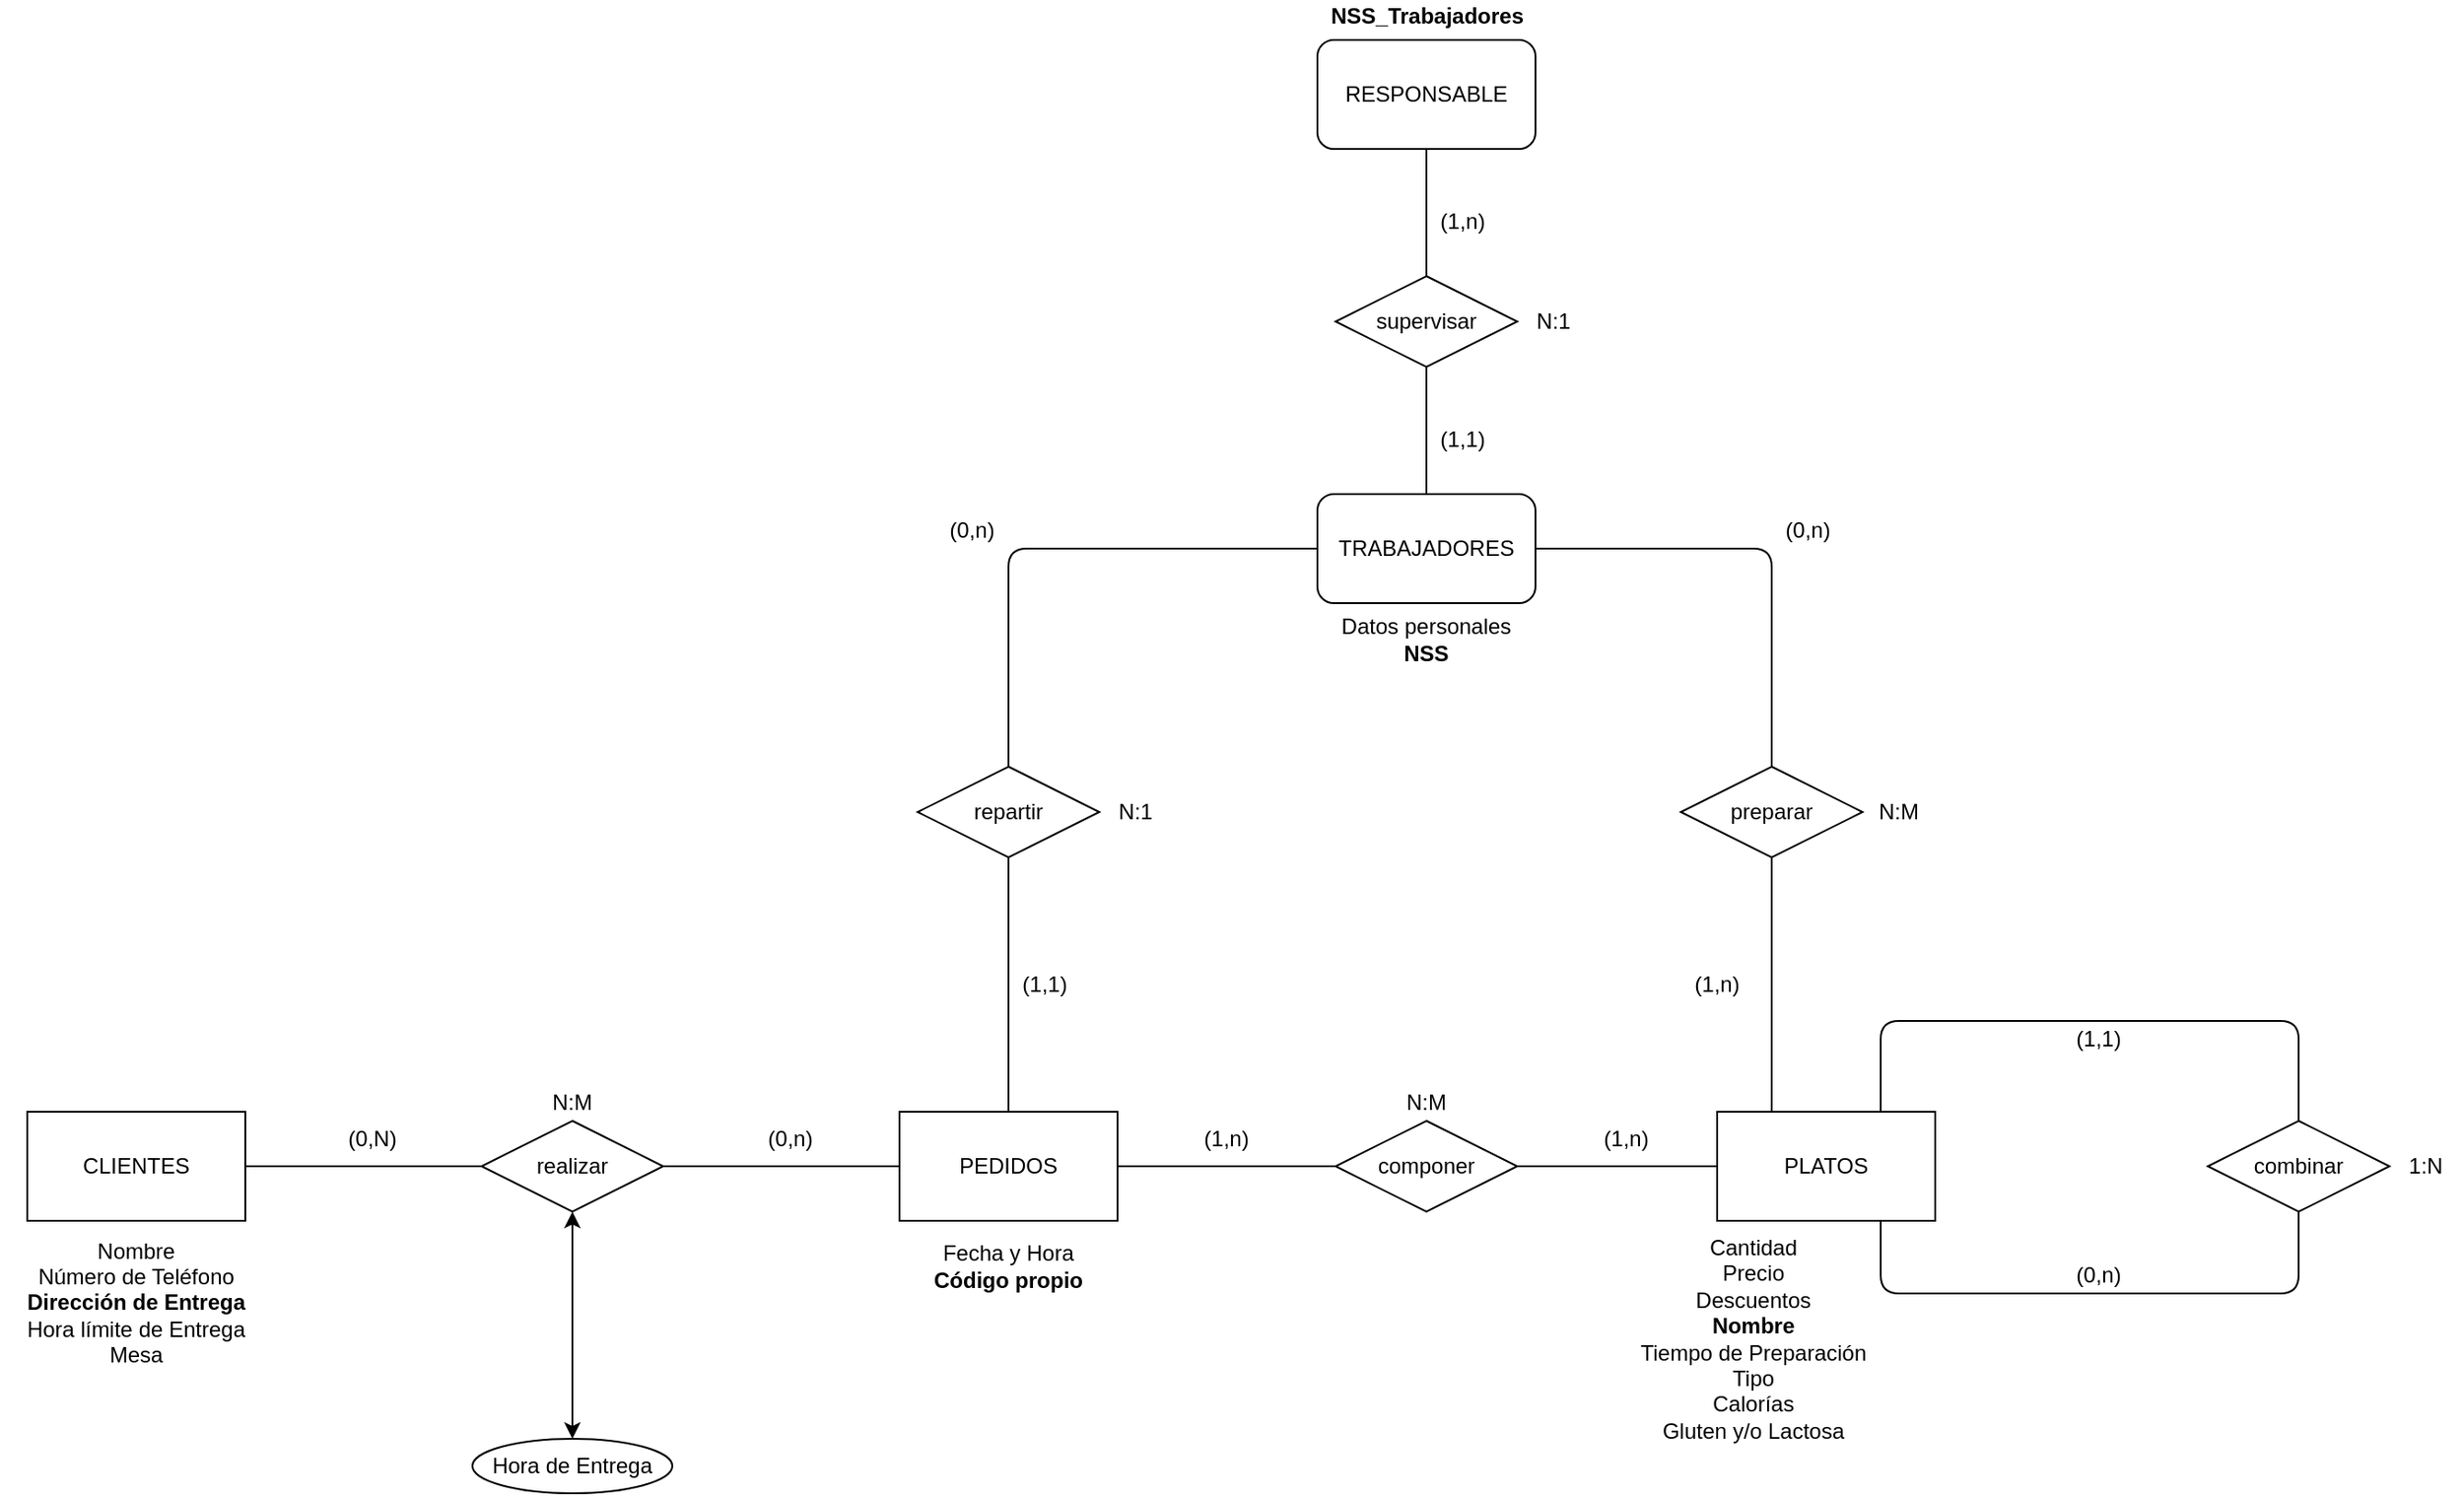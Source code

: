 <mxfile version="13.8.8" type="google" pages="4"><diagram id="nud_dOmrTFZDUtu_j9eR" name="Ejercicio1 - (Grupo A; Rojo)"><mxGraphModel dx="905" dy="1262" grid="0" gridSize="10" guides="1" tooltips="1" connect="1" arrows="1" fold="1" page="0" pageScale="1" pageWidth="827" pageHeight="1169" math="0" shadow="0"><root><mxCell id="0"/><mxCell id="1" parent="0"/><mxCell id="U2TatvYN4jhMFT0WJ_Eb-1" value="CLIENTES" style="rounded=0;whiteSpace=wrap;html=1;" parent="1" vertex="1"><mxGeometry x="-110" y="170" width="120" height="60" as="geometry"/></mxCell><mxCell id="U2TatvYN4jhMFT0WJ_Eb-2" value="PEDIDOS" style="rounded=0;whiteSpace=wrap;html=1;" parent="1" vertex="1"><mxGeometry x="370" y="170" width="120" height="60" as="geometry"/></mxCell><mxCell id="U2TatvYN4jhMFT0WJ_Eb-3" value="" style="endArrow=none;html=1;exitX=1;exitY=0.5;exitDx=0;exitDy=0;entryX=0;entryY=0.5;entryDx=0;entryDy=0;" parent="1" source="U2TatvYN4jhMFT0WJ_Eb-4" target="U2TatvYN4jhMFT0WJ_Eb-2" edge="1"><mxGeometry width="50" height="50" relative="1" as="geometry"><mxPoint x="80" y="390" as="sourcePoint"/><mxPoint x="130" y="340" as="targetPoint"/></mxGeometry></mxCell><mxCell id="U2TatvYN4jhMFT0WJ_Eb-4" value="realizar" style="rhombus;whiteSpace=wrap;html=1;" parent="1" vertex="1"><mxGeometry x="140" y="175" width="100" height="50" as="geometry"/></mxCell><mxCell id="U2TatvYN4jhMFT0WJ_Eb-5" value="" style="endArrow=none;html=1;exitX=1;exitY=0.5;exitDx=0;exitDy=0;entryX=0;entryY=0.5;entryDx=0;entryDy=0;" parent="1" source="U2TatvYN4jhMFT0WJ_Eb-1" target="U2TatvYN4jhMFT0WJ_Eb-4" edge="1"><mxGeometry width="50" height="50" relative="1" as="geometry"><mxPoint x="10" y="200" as="sourcePoint"/><mxPoint x="260" y="200" as="targetPoint"/></mxGeometry></mxCell><mxCell id="U2TatvYN4jhMFT0WJ_Eb-6" value="(0,n)" style="text;html=1;strokeColor=none;fillColor=none;align=center;verticalAlign=middle;whiteSpace=wrap;rounded=0;" parent="1" vertex="1"><mxGeometry x="290" y="175" width="40" height="20" as="geometry"/></mxCell><mxCell id="U2TatvYN4jhMFT0WJ_Eb-7" value="(0,N)" style="text;html=1;strokeColor=none;fillColor=none;align=center;verticalAlign=middle;whiteSpace=wrap;rounded=0;" parent="1" vertex="1"><mxGeometry x="60" y="175" width="40" height="20" as="geometry"/></mxCell><mxCell id="U2TatvYN4jhMFT0WJ_Eb-8" value="N:M" style="text;html=1;strokeColor=none;fillColor=none;align=center;verticalAlign=middle;whiteSpace=wrap;rounded=0;" parent="1" vertex="1"><mxGeometry x="170" y="155" width="40" height="20" as="geometry"/></mxCell><mxCell id="U2TatvYN4jhMFT0WJ_Eb-9" value="PLATOS" style="rounded=0;whiteSpace=wrap;html=1;" parent="1" vertex="1"><mxGeometry x="820" y="170" width="120" height="60" as="geometry"/></mxCell><mxCell id="U2TatvYN4jhMFT0WJ_Eb-10" value="" style="endArrow=none;html=1;exitX=1;exitY=0.5;exitDx=0;exitDy=0;entryX=0;entryY=0.5;entryDx=0;entryDy=0;" parent="1" source="U2TatvYN4jhMFT0WJ_Eb-11" target="U2TatvYN4jhMFT0WJ_Eb-9" edge="1"><mxGeometry width="50" height="50" relative="1" as="geometry"><mxPoint x="390" y="470" as="sourcePoint"/><mxPoint x="440" y="420" as="targetPoint"/></mxGeometry></mxCell><mxCell id="U2TatvYN4jhMFT0WJ_Eb-11" value="componer" style="rhombus;whiteSpace=wrap;html=1;" parent="1" vertex="1"><mxGeometry x="610" y="175" width="100" height="50" as="geometry"/></mxCell><mxCell id="U2TatvYN4jhMFT0WJ_Eb-12" value="" style="endArrow=none;html=1;exitX=1;exitY=0.5;exitDx=0;exitDy=0;entryX=0;entryY=0.5;entryDx=0;entryDy=0;" parent="1" source="U2TatvYN4jhMFT0WJ_Eb-2" target="U2TatvYN4jhMFT0WJ_Eb-11" edge="1"><mxGeometry width="50" height="50" relative="1" as="geometry"><mxPoint x="490" y="200" as="sourcePoint"/><mxPoint x="820" y="200" as="targetPoint"/></mxGeometry></mxCell><mxCell id="U2TatvYN4jhMFT0WJ_Eb-13" value="(1,n)" style="text;html=1;strokeColor=none;fillColor=none;align=center;verticalAlign=middle;whiteSpace=wrap;rounded=0;" parent="1" vertex="1"><mxGeometry x="750" y="175" width="40" height="20" as="geometry"/></mxCell><mxCell id="U2TatvYN4jhMFT0WJ_Eb-14" value="(1,n)" style="text;html=1;strokeColor=none;fillColor=none;align=center;verticalAlign=middle;whiteSpace=wrap;rounded=0;" parent="1" vertex="1"><mxGeometry x="530" y="175" width="40" height="20" as="geometry"/></mxCell><mxCell id="U2TatvYN4jhMFT0WJ_Eb-15" value="N:M" style="text;html=1;strokeColor=none;fillColor=none;align=center;verticalAlign=middle;whiteSpace=wrap;rounded=0;" parent="1" vertex="1"><mxGeometry x="640" y="155" width="40" height="20" as="geometry"/></mxCell><mxCell id="U2TatvYN4jhMFT0WJ_Eb-19" value="combinar" style="rhombus;whiteSpace=wrap;html=1;" parent="1" vertex="1"><mxGeometry x="1090" y="175" width="100" height="50" as="geometry"/></mxCell><mxCell id="U2TatvYN4jhMFT0WJ_Eb-21" value="" style="endArrow=none;html=1;exitX=0.5;exitY=1;exitDx=0;exitDy=0;entryX=0.75;entryY=1;entryDx=0;entryDy=0;" parent="1" source="U2TatvYN4jhMFT0WJ_Eb-19" target="U2TatvYN4jhMFT0WJ_Eb-9" edge="1"><mxGeometry width="50" height="50" relative="1" as="geometry"><mxPoint x="1030" y="520" as="sourcePoint"/><mxPoint x="1080" y="470" as="targetPoint"/><Array as="points"><mxPoint x="1140" y="270"/><mxPoint x="910" y="270"/></Array></mxGeometry></mxCell><mxCell id="U2TatvYN4jhMFT0WJ_Eb-23" value="" style="endArrow=none;html=1;exitX=0.75;exitY=0;exitDx=0;exitDy=0;entryX=0.5;entryY=0;entryDx=0;entryDy=0;" parent="1" source="U2TatvYN4jhMFT0WJ_Eb-9" target="U2TatvYN4jhMFT0WJ_Eb-19" edge="1"><mxGeometry width="50" height="50" relative="1" as="geometry"><mxPoint x="890" y="70" as="sourcePoint"/><mxPoint x="940" y="20" as="targetPoint"/><Array as="points"><mxPoint x="910" y="120"/><mxPoint x="1140" y="120"/></Array></mxGeometry></mxCell><mxCell id="U2TatvYN4jhMFT0WJ_Eb-24" value="(0,n)" style="text;html=1;strokeColor=none;fillColor=none;align=center;verticalAlign=middle;whiteSpace=wrap;rounded=0;" parent="1" vertex="1"><mxGeometry x="1010" y="250" width="40" height="20" as="geometry"/></mxCell><mxCell id="U2TatvYN4jhMFT0WJ_Eb-25" value="(1,1)" style="text;html=1;strokeColor=none;fillColor=none;align=center;verticalAlign=middle;whiteSpace=wrap;rounded=0;" parent="1" vertex="1"><mxGeometry x="1010" y="120" width="40" height="20" as="geometry"/></mxCell><mxCell id="U2TatvYN4jhMFT0WJ_Eb-26" value="1:N" style="text;html=1;strokeColor=none;fillColor=none;align=center;verticalAlign=middle;whiteSpace=wrap;rounded=0;" parent="1" vertex="1"><mxGeometry x="1190" y="190" width="40" height="20" as="geometry"/></mxCell><mxCell id="U2TatvYN4jhMFT0WJ_Eb-27" value="TRABAJADORES" style="rounded=1;whiteSpace=wrap;html=1;" parent="1" vertex="1"><mxGeometry x="600" y="-170" width="120" height="60" as="geometry"/></mxCell><mxCell id="U2TatvYN4jhMFT0WJ_Eb-30" value="preparar" style="rhombus;whiteSpace=wrap;html=1;" parent="1" vertex="1"><mxGeometry x="800" y="-20" width="100" height="50" as="geometry"/></mxCell><mxCell id="U2TatvYN4jhMFT0WJ_Eb-32" value="" style="endArrow=none;html=1;exitX=0.5;exitY=1;exitDx=0;exitDy=0;entryX=0.25;entryY=0;entryDx=0;entryDy=0;" parent="1" source="U2TatvYN4jhMFT0WJ_Eb-30" target="U2TatvYN4jhMFT0WJ_Eb-9" edge="1"><mxGeometry width="50" height="50" relative="1" as="geometry"><mxPoint x="450" y="340" as="sourcePoint"/><mxPoint x="500" y="290" as="targetPoint"/></mxGeometry></mxCell><mxCell id="U2TatvYN4jhMFT0WJ_Eb-33" value="" style="endArrow=none;html=1;exitX=1;exitY=0.5;exitDx=0;exitDy=0;entryX=0.5;entryY=0;entryDx=0;entryDy=0;" parent="1" source="U2TatvYN4jhMFT0WJ_Eb-27" target="U2TatvYN4jhMFT0WJ_Eb-30" edge="1"><mxGeometry width="50" height="50" relative="1" as="geometry"><mxPoint x="560" y="390" as="sourcePoint"/><mxPoint x="610" y="340" as="targetPoint"/><Array as="points"><mxPoint x="850" y="-140"/></Array></mxGeometry></mxCell><mxCell id="U2TatvYN4jhMFT0WJ_Eb-34" value="repartir" style="rhombus;whiteSpace=wrap;html=1;" parent="1" vertex="1"><mxGeometry x="380" y="-20" width="100" height="50" as="geometry"/></mxCell><mxCell id="U2TatvYN4jhMFT0WJ_Eb-35" value="" style="endArrow=none;html=1;exitX=0.5;exitY=0;exitDx=0;exitDy=0;entryX=0.5;entryY=1;entryDx=0;entryDy=0;" parent="1" source="U2TatvYN4jhMFT0WJ_Eb-2" target="U2TatvYN4jhMFT0WJ_Eb-34" edge="1"><mxGeometry width="50" height="50" relative="1" as="geometry"><mxPoint x="520" y="420" as="sourcePoint"/><mxPoint x="570" y="370" as="targetPoint"/></mxGeometry></mxCell><mxCell id="U2TatvYN4jhMFT0WJ_Eb-36" value="" style="endArrow=none;html=1;exitX=0.5;exitY=0;exitDx=0;exitDy=0;entryX=0;entryY=0.5;entryDx=0;entryDy=0;" parent="1" source="U2TatvYN4jhMFT0WJ_Eb-34" target="U2TatvYN4jhMFT0WJ_Eb-27" edge="1"><mxGeometry width="50" height="50" relative="1" as="geometry"><mxPoint x="520" y="90" as="sourcePoint"/><mxPoint x="570" y="40" as="targetPoint"/><Array as="points"><mxPoint x="430" y="-140"/></Array></mxGeometry></mxCell><mxCell id="U2TatvYN4jhMFT0WJ_Eb-37" value="RESPONSABLE" style="rounded=1;whiteSpace=wrap;html=1;" parent="1" vertex="1"><mxGeometry x="600" y="-420" width="120" height="60" as="geometry"/></mxCell><mxCell id="U2TatvYN4jhMFT0WJ_Eb-38" value="" style="endArrow=none;html=1;exitX=0.5;exitY=1;exitDx=0;exitDy=0;entryX=0.5;entryY=0;entryDx=0;entryDy=0;" parent="1" source="U2TatvYN4jhMFT0WJ_Eb-39" target="U2TatvYN4jhMFT0WJ_Eb-27" edge="1"><mxGeometry width="50" height="50" relative="1" as="geometry"><mxPoint x="600" y="-210" as="sourcePoint"/><mxPoint x="650" y="-260" as="targetPoint"/></mxGeometry></mxCell><mxCell id="U2TatvYN4jhMFT0WJ_Eb-39" value="supervisar" style="rhombus;whiteSpace=wrap;html=1;" parent="1" vertex="1"><mxGeometry x="610" y="-290" width="100" height="50" as="geometry"/></mxCell><mxCell id="U2TatvYN4jhMFT0WJ_Eb-40" value="" style="endArrow=none;html=1;exitX=0.5;exitY=1;exitDx=0;exitDy=0;entryX=0.5;entryY=0;entryDx=0;entryDy=0;" parent="1" source="U2TatvYN4jhMFT0WJ_Eb-37" target="U2TatvYN4jhMFT0WJ_Eb-39" edge="1"><mxGeometry width="50" height="50" relative="1" as="geometry"><mxPoint x="660" y="-360" as="sourcePoint"/><mxPoint x="660" y="-170" as="targetPoint"/></mxGeometry></mxCell><mxCell id="U2TatvYN4jhMFT0WJ_Eb-41" value="(0,n)" style="text;html=1;strokeColor=none;fillColor=none;align=center;verticalAlign=middle;whiteSpace=wrap;rounded=0;" parent="1" vertex="1"><mxGeometry x="850" y="-160" width="40" height="20" as="geometry"/></mxCell><mxCell id="U2TatvYN4jhMFT0WJ_Eb-42" value="(1,n)" style="text;html=1;strokeColor=none;fillColor=none;align=center;verticalAlign=middle;whiteSpace=wrap;rounded=0;" parent="1" vertex="1"><mxGeometry x="800" y="90" width="40" height="20" as="geometry"/></mxCell><mxCell id="U2TatvYN4jhMFT0WJ_Eb-43" value="N:M" style="text;html=1;strokeColor=none;fillColor=none;align=center;verticalAlign=middle;whiteSpace=wrap;rounded=0;" parent="1" vertex="1"><mxGeometry x="900" y="-5" width="40" height="20" as="geometry"/></mxCell><mxCell id="U2TatvYN4jhMFT0WJ_Eb-44" value="(0,n)" style="text;html=1;strokeColor=none;fillColor=none;align=center;verticalAlign=middle;whiteSpace=wrap;rounded=0;" parent="1" vertex="1"><mxGeometry x="390" y="-160" width="40" height="20" as="geometry"/></mxCell><mxCell id="U2TatvYN4jhMFT0WJ_Eb-45" value="(1,1)" style="text;html=1;strokeColor=none;fillColor=none;align=center;verticalAlign=middle;whiteSpace=wrap;rounded=0;" parent="1" vertex="1"><mxGeometry x="430" y="90" width="40" height="20" as="geometry"/></mxCell><mxCell id="U2TatvYN4jhMFT0WJ_Eb-46" value="N:1" style="text;html=1;strokeColor=none;fillColor=none;align=center;verticalAlign=middle;whiteSpace=wrap;rounded=0;" parent="1" vertex="1"><mxGeometry x="480" y="-5" width="40" height="20" as="geometry"/></mxCell><mxCell id="U2TatvYN4jhMFT0WJ_Eb-47" value="(1,n)" style="text;html=1;strokeColor=none;fillColor=none;align=center;verticalAlign=middle;whiteSpace=wrap;rounded=0;" parent="1" vertex="1"><mxGeometry x="660" y="-330" width="40" height="20" as="geometry"/></mxCell><mxCell id="U2TatvYN4jhMFT0WJ_Eb-48" value="(1,1)" style="text;html=1;strokeColor=none;fillColor=none;align=center;verticalAlign=middle;whiteSpace=wrap;rounded=0;" parent="1" vertex="1"><mxGeometry x="660" y="-210" width="40" height="20" as="geometry"/></mxCell><mxCell id="U2TatvYN4jhMFT0WJ_Eb-49" value="N:1" style="text;html=1;strokeColor=none;fillColor=none;align=center;verticalAlign=middle;whiteSpace=wrap;rounded=0;" parent="1" vertex="1"><mxGeometry x="710" y="-275" width="40" height="20" as="geometry"/></mxCell><mxCell id="U2TatvYN4jhMFT0WJ_Eb-50" value="Nombre&lt;br&gt;Número de Teléfono&lt;br&gt;&lt;b&gt;Dirección de Entrega&lt;br&gt;&lt;/b&gt;Hora límite de Entrega&lt;br&gt;Mesa" style="text;html=1;strokeColor=none;fillColor=none;align=center;verticalAlign=middle;whiteSpace=wrap;rounded=0;" parent="1" vertex="1"><mxGeometry x="-125" y="230" width="150" height="90" as="geometry"/></mxCell><mxCell id="U2TatvYN4jhMFT0WJ_Eb-51" value="Fecha y Hora&lt;br&gt;&lt;b&gt;Código propio&lt;/b&gt;" style="text;html=1;strokeColor=none;fillColor=none;align=center;verticalAlign=middle;whiteSpace=wrap;rounded=0;" parent="1" vertex="1"><mxGeometry x="360" y="190" width="140" height="130" as="geometry"/></mxCell><mxCell id="U2TatvYN4jhMFT0WJ_Eb-52" value="Cantidad&lt;br&gt;Precio&lt;br&gt;Descuentos&lt;br&gt;&lt;b&gt;Nombre&lt;/b&gt;&lt;br&gt;Tiempo de Preparación&lt;br&gt;Tipo&lt;br&gt;Calorías&lt;br&gt;Gluten y/o Lactosa&lt;br&gt;" style="text;html=1;strokeColor=none;fillColor=none;align=center;verticalAlign=middle;whiteSpace=wrap;rounded=0;" parent="1" vertex="1"><mxGeometry x="770" y="240" width="140" height="110" as="geometry"/></mxCell><mxCell id="U2TatvYN4jhMFT0WJ_Eb-53" value="Datos personales&lt;br&gt;&lt;b&gt;NSS&lt;/b&gt;" style="text;html=1;strokeColor=none;fillColor=none;align=center;verticalAlign=middle;whiteSpace=wrap;rounded=0;" parent="1" vertex="1"><mxGeometry x="600" y="-140" width="120" height="100" as="geometry"/></mxCell><mxCell id="U2TatvYN4jhMFT0WJ_Eb-54" value="&lt;b&gt;NSS_Trabajadores&lt;/b&gt;" style="text;html=1;align=center;verticalAlign=middle;resizable=0;points=[];autosize=1;" parent="1" vertex="1"><mxGeometry x="602" y="-442" width="116" height="18" as="geometry"/></mxCell><mxCell id="U2TatvYN4jhMFT0WJ_Eb-55" value="Hora de Entrega" style="ellipse;whiteSpace=wrap;html=1;" parent="1" vertex="1"><mxGeometry x="135" y="350" width="110" height="30" as="geometry"/></mxCell><mxCell id="U2TatvYN4jhMFT0WJ_Eb-56" value="" style="endArrow=classic;startArrow=classic;html=1;entryX=0.5;entryY=1;entryDx=0;entryDy=0;exitX=0.5;exitY=0;exitDx=0;exitDy=0;" parent="1" source="U2TatvYN4jhMFT0WJ_Eb-55" target="U2TatvYN4jhMFT0WJ_Eb-4" edge="1"><mxGeometry width="50" height="50" relative="1" as="geometry"><mxPoint x="140" y="650" as="sourcePoint"/><mxPoint x="190" y="600" as="targetPoint"/></mxGeometry></mxCell></root></mxGraphModel></diagram><diagram id="3zOE1AqeMKovH77HXMTy" name="Ejercicio3 - (Grupo A; Rojo)"><mxGraphModel dx="2512" dy="1170" grid="0" gridSize="10" guides="1" tooltips="1" connect="1" arrows="1" fold="1" page="0" pageScale="1" pageWidth="827" pageHeight="1169" math="0" shadow="0"><root><mxCell id="p4VxFvbU6IF9S_jmJZTm-0"/><mxCell id="p4VxFvbU6IF9S_jmJZTm-1" parent="p4VxFvbU6IF9S_jmJZTm-0"/><mxCell id="0pJRp9E4esRaG1SHSYGU-0" value="PILOTOS" style="rounded=1;whiteSpace=wrap;html=1;" parent="p4VxFvbU6IF9S_jmJZTm-1" vertex="1"><mxGeometry x="260" y="260" width="120" height="60" as="geometry"/></mxCell><mxCell id="0pJRp9E4esRaG1SHSYGU-2" value="MIEMBROS" style="rounded=1;whiteSpace=wrap;html=1;" parent="p4VxFvbU6IF9S_jmJZTm-1" vertex="1"><mxGeometry x="730" y="520" width="120" height="60" as="geometry"/></mxCell><mxCell id="0pJRp9E4esRaG1SHSYGU-4" value="AEROPUERTOS" style="rounded=1;whiteSpace=wrap;html=1;" parent="p4VxFvbU6IF9S_jmJZTm-1" vertex="1"><mxGeometry x="260" y="820" width="120" height="60" as="geometry"/></mxCell><mxCell id="0pJRp9E4esRaG1SHSYGU-5" value="&lt;b&gt;Código_Aeropuerto&lt;/b&gt;&lt;br&gt;Nombre&lt;br&gt;Ciudad" style="text;html=1;strokeColor=none;fillColor=none;align=center;verticalAlign=middle;whiteSpace=wrap;rounded=0;" parent="p4VxFvbU6IF9S_jmJZTm-1" vertex="1"><mxGeometry x="235" y="870" width="170" height="70" as="geometry"/></mxCell><mxCell id="0pJRp9E4esRaG1SHSYGU-6" value="COMPAÑÍAS AÉREAS" style="rounded=1;whiteSpace=wrap;html=1;" parent="p4VxFvbU6IF9S_jmJZTm-1" vertex="1"><mxGeometry x="-180" y="520" width="150" height="60" as="geometry"/></mxCell><mxCell id="0pJRp9E4esRaG1SHSYGU-7" value="&lt;b&gt;Código_CompañíaAéreas&lt;/b&gt;&lt;br&gt;Sede Social&lt;br&gt;Fecha de Construcción" style="text;html=1;strokeColor=none;fillColor=none;align=center;verticalAlign=middle;whiteSpace=wrap;rounded=0;" parent="p4VxFvbU6IF9S_jmJZTm-1" vertex="1"><mxGeometry x="-210" y="460" width="210" height="70" as="geometry"/></mxCell><mxCell id="0pJRp9E4esRaG1SHSYGU-8" value="VUELOS" style="rounded=1;whiteSpace=wrap;html=1;" parent="p4VxFvbU6IF9S_jmJZTm-1" vertex="1"><mxGeometry x="260" y="520" width="120" height="60" as="geometry"/></mxCell><mxCell id="0pJRp9E4esRaG1SHSYGU-9" value="" style="endArrow=none;html=1;exitX=0;exitY=0.5;exitDx=0;exitDy=0;entryX=1;entryY=0.5;entryDx=0;entryDy=0;" parent="p4VxFvbU6IF9S_jmJZTm-1" source="0pJRp9E4esRaG1SHSYGU-10" target="0pJRp9E4esRaG1SHSYGU-6" edge="1"><mxGeometry width="50" height="50" relative="1" as="geometry"><mxPoint x="-120" y="810" as="sourcePoint"/><mxPoint x="-70" y="760" as="targetPoint"/></mxGeometry></mxCell><mxCell id="0pJRp9E4esRaG1SHSYGU-10" value="fletar" style="rhombus;whiteSpace=wrap;html=1;" parent="p4VxFvbU6IF9S_jmJZTm-1" vertex="1"><mxGeometry x="70" y="525" width="100" height="50" as="geometry"/></mxCell><mxCell id="0pJRp9E4esRaG1SHSYGU-11" value="" style="endArrow=none;html=1;exitX=0;exitY=0.5;exitDx=0;exitDy=0;entryX=1;entryY=0.5;entryDx=0;entryDy=0;" parent="p4VxFvbU6IF9S_jmJZTm-1" source="0pJRp9E4esRaG1SHSYGU-8" target="0pJRp9E4esRaG1SHSYGU-10" edge="1"><mxGeometry width="50" height="50" relative="1" as="geometry"><mxPoint x="240" y="550" as="sourcePoint"/><mxPoint x="-30" y="550" as="targetPoint"/></mxGeometry></mxCell><mxCell id="0pJRp9E4esRaG1SHSYGU-19" value="&lt;b&gt;&lt;br&gt;&lt;/b&gt;" style="text;html=1;strokeColor=none;fillColor=none;align=center;verticalAlign=middle;whiteSpace=wrap;rounded=0;" parent="p4VxFvbU6IF9S_jmJZTm-1" vertex="1"><mxGeometry x="-20" y="-100" width="160" height="99" as="geometry"/></mxCell><mxCell id="0pJRp9E4esRaG1SHSYGU-20" value="(1,n)" style="text;html=1;strokeColor=none;fillColor=none;align=center;verticalAlign=middle;whiteSpace=wrap;rounded=0;" parent="p4VxFvbU6IF9S_jmJZTm-1" vertex="1"><mxGeometry y="525" width="40" height="20" as="geometry"/></mxCell><mxCell id="0pJRp9E4esRaG1SHSYGU-22" value="(1,1)" style="text;html=1;strokeColor=none;fillColor=none;align=center;verticalAlign=middle;whiteSpace=wrap;rounded=0;" parent="p4VxFvbU6IF9S_jmJZTm-1" vertex="1"><mxGeometry x="200" y="525" width="40" height="20" as="geometry"/></mxCell><mxCell id="0pJRp9E4esRaG1SHSYGU-23" value="N:1" style="text;html=1;strokeColor=none;fillColor=none;align=center;verticalAlign=middle;whiteSpace=wrap;rounded=0;" parent="p4VxFvbU6IF9S_jmJZTm-1" vertex="1"><mxGeometry x="100" y="505" width="40" height="20" as="geometry"/></mxCell><mxCell id="0pJRp9E4esRaG1SHSYGU-24" value="" style="endArrow=none;html=1;exitX=0.5;exitY=1;exitDx=0;exitDy=0;entryX=0.5;entryY=0;entryDx=0;entryDy=0;" parent="p4VxFvbU6IF9S_jmJZTm-1" source="0pJRp9E4esRaG1SHSYGU-25" target="0pJRp9E4esRaG1SHSYGU-8" edge="1"><mxGeometry width="50" height="50" relative="1" as="geometry"><mxPoint x="10" y="410" as="sourcePoint"/><mxPoint x="60" y="360" as="targetPoint"/></mxGeometry></mxCell><mxCell id="0pJRp9E4esRaG1SHSYGU-25" value="realizar" style="rhombus;whiteSpace=wrap;html=1;" parent="p4VxFvbU6IF9S_jmJZTm-1" vertex="1"><mxGeometry x="270" y="400" width="100" height="50" as="geometry"/></mxCell><mxCell id="0pJRp9E4esRaG1SHSYGU-26" value="" style="endArrow=none;html=1;exitX=0.5;exitY=1;exitDx=0;exitDy=0;entryX=0.5;entryY=0;entryDx=0;entryDy=0;" parent="p4VxFvbU6IF9S_jmJZTm-1" source="0pJRp9E4esRaG1SHSYGU-0" target="0pJRp9E4esRaG1SHSYGU-25" edge="1"><mxGeometry width="50" height="50" relative="1" as="geometry"><mxPoint x="320" y="320" as="sourcePoint"/><mxPoint x="320" y="520" as="targetPoint"/></mxGeometry></mxCell><mxCell id="0pJRp9E4esRaG1SHSYGU-27" value="(1,n)" style="text;html=1;strokeColor=none;fillColor=none;align=center;verticalAlign=middle;whiteSpace=wrap;rounded=0;" parent="p4VxFvbU6IF9S_jmJZTm-1" vertex="1"><mxGeometry x="320" y="350" width="40" height="20" as="geometry"/></mxCell><mxCell id="0pJRp9E4esRaG1SHSYGU-28" value="(1,n)" style="text;html=1;strokeColor=none;fillColor=none;align=center;verticalAlign=middle;whiteSpace=wrap;rounded=0;" parent="p4VxFvbU6IF9S_jmJZTm-1" vertex="1"><mxGeometry x="320" y="480" width="40" height="20" as="geometry"/></mxCell><mxCell id="0pJRp9E4esRaG1SHSYGU-30" value="N:M" style="text;html=1;strokeColor=none;fillColor=none;align=center;verticalAlign=middle;whiteSpace=wrap;rounded=0;" parent="p4VxFvbU6IF9S_jmJZTm-1" vertex="1"><mxGeometry x="370" y="415" width="40" height="20" as="geometry"/></mxCell><mxCell id="0pJRp9E4esRaG1SHSYGU-32" value="ser &lt;br&gt;copiloto&lt;br&gt;" style="rhombus;whiteSpace=wrap;html=1;" parent="p4VxFvbU6IF9S_jmJZTm-1" vertex="1"><mxGeometry x="270" y="130" width="100" height="50" as="geometry"/></mxCell><mxCell id="0pJRp9E4esRaG1SHSYGU-33" value="" style="endArrow=none;html=1;exitX=0;exitY=0.5;exitDx=0;exitDy=0;entryX=0;entryY=0.5;entryDx=0;entryDy=0;" parent="p4VxFvbU6IF9S_jmJZTm-1" source="0pJRp9E4esRaG1SHSYGU-32" target="0pJRp9E4esRaG1SHSYGU-0" edge="1"><mxGeometry width="50" height="50" relative="1" as="geometry"><mxPoint x="520" y="270" as="sourcePoint"/><mxPoint x="570" y="220" as="targetPoint"/><Array as="points"><mxPoint x="200" y="155"/><mxPoint x="200" y="290"/></Array></mxGeometry></mxCell><mxCell id="lfBoTlX9jhdhIR_-ubMq-0" value="" style="endArrow=none;html=1;exitX=1;exitY=0.5;exitDx=0;exitDy=0;entryX=1;entryY=0.5;entryDx=0;entryDy=0;" parent="p4VxFvbU6IF9S_jmJZTm-1" source="0pJRp9E4esRaG1SHSYGU-32" target="0pJRp9E4esRaG1SHSYGU-0" edge="1"><mxGeometry width="50" height="50" relative="1" as="geometry"><mxPoint x="610" y="350" as="sourcePoint"/><mxPoint x="660" y="300" as="targetPoint"/><Array as="points"><mxPoint x="450" y="155"/><mxPoint x="450" y="290"/></Array></mxGeometry></mxCell><mxCell id="lfBoTlX9jhdhIR_-ubMq-1" value="(1,n)" style="text;html=1;strokeColor=none;fillColor=none;align=center;verticalAlign=middle;whiteSpace=wrap;rounded=0;" parent="p4VxFvbU6IF9S_jmJZTm-1" vertex="1"><mxGeometry x="200" y="210" width="40" height="20" as="geometry"/></mxCell><mxCell id="dIebs0cvBC89NZl3yMaG-0" value="(1,1)" style="text;html=1;strokeColor=none;fillColor=none;align=center;verticalAlign=middle;whiteSpace=wrap;rounded=0;" parent="p4VxFvbU6IF9S_jmJZTm-1" vertex="1"><mxGeometry x="410" y="210" width="40" height="20" as="geometry"/></mxCell><mxCell id="dIebs0cvBC89NZl3yMaG-1" value="1:N" style="text;html=1;strokeColor=none;fillColor=none;align=center;verticalAlign=middle;whiteSpace=wrap;rounded=0;" parent="p4VxFvbU6IF9S_jmJZTm-1" vertex="1"><mxGeometry x="300" y="110" width="40" height="20" as="geometry"/></mxCell><mxCell id="dIebs0cvBC89NZl3yMaG-2" value="&lt;b&gt;Código_Piloto&lt;/b&gt;&lt;br&gt;&lt;span&gt;Nombre&lt;/span&gt;&lt;br&gt;&lt;span&gt;Horas de Vuelo&lt;/span&gt;" style="ellipse;whiteSpace=wrap;html=1;" parent="p4VxFvbU6IF9S_jmJZTm-1" vertex="1"><mxGeometry x="45" y="365" width="150" height="50" as="geometry"/></mxCell><mxCell id="dIebs0cvBC89NZl3yMaG-3" value="" style="endArrow=classic;startArrow=classic;html=1;exitX=1;exitY=0;exitDx=0;exitDy=0;entryX=0;entryY=1;entryDx=0;entryDy=0;" parent="p4VxFvbU6IF9S_jmJZTm-1" source="dIebs0cvBC89NZl3yMaG-2" target="0pJRp9E4esRaG1SHSYGU-0" edge="1"><mxGeometry width="50" height="50" relative="1" as="geometry"><mxPoint x="110" y="310" as="sourcePoint"/><mxPoint x="160" y="260" as="targetPoint"/></mxGeometry></mxCell><mxCell id="dIebs0cvBC89NZl3yMaG-4" value="atender" style="rhombus;whiteSpace=wrap;html=1;" parent="p4VxFvbU6IF9S_jmJZTm-1" vertex="1"><mxGeometry x="510" y="525" width="100" height="50" as="geometry"/></mxCell><mxCell id="dIebs0cvBC89NZl3yMaG-5" value="" style="endArrow=none;html=1;exitX=1;exitY=0.5;exitDx=0;exitDy=0;entryX=0;entryY=0.5;entryDx=0;entryDy=0;" parent="p4VxFvbU6IF9S_jmJZTm-1" source="0pJRp9E4esRaG1SHSYGU-8" target="dIebs0cvBC89NZl3yMaG-4" edge="1"><mxGeometry width="50" height="50" relative="1" as="geometry"><mxPoint x="490" y="290" as="sourcePoint"/><mxPoint x="540" y="240" as="targetPoint"/></mxGeometry></mxCell><mxCell id="dIebs0cvBC89NZl3yMaG-6" value="" style="endArrow=none;html=1;exitX=1;exitY=0.5;exitDx=0;exitDy=0;entryX=0;entryY=0.5;entryDx=0;entryDy=0;" parent="p4VxFvbU6IF9S_jmJZTm-1" source="dIebs0cvBC89NZl3yMaG-4" target="0pJRp9E4esRaG1SHSYGU-2" edge="1"><mxGeometry width="50" height="50" relative="1" as="geometry"><mxPoint x="580" y="330" as="sourcePoint"/><mxPoint x="630" y="280" as="targetPoint"/></mxGeometry></mxCell><mxCell id="dIebs0cvBC89NZl3yMaG-7" value="(1,n)" style="text;html=1;strokeColor=none;fillColor=none;align=center;verticalAlign=middle;whiteSpace=wrap;rounded=0;" parent="p4VxFvbU6IF9S_jmJZTm-1" vertex="1"><mxGeometry x="430" y="525" width="40" height="20" as="geometry"/></mxCell><mxCell id="dIebs0cvBC89NZl3yMaG-8" value="(1,n,)" style="text;html=1;strokeColor=none;fillColor=none;align=center;verticalAlign=middle;whiteSpace=wrap;rounded=0;" parent="p4VxFvbU6IF9S_jmJZTm-1" vertex="1"><mxGeometry x="650" y="525" width="40" height="20" as="geometry"/></mxCell><mxCell id="dIebs0cvBC89NZl3yMaG-9" value="N:M" style="text;html=1;strokeColor=none;fillColor=none;align=center;verticalAlign=middle;whiteSpace=wrap;rounded=0;" parent="p4VxFvbU6IF9S_jmJZTm-1" vertex="1"><mxGeometry x="540" y="505" width="40" height="20" as="geometry"/></mxCell><mxCell id="dIebs0cvBC89NZl3yMaG-10" value="&lt;b&gt;Número de Vuelo&lt;/b&gt;&lt;br&gt;&lt;b&gt;Código_CompañíaAérea&lt;/b&gt;&lt;br&gt;&lt;span&gt;Origen&lt;/span&gt;&lt;br&gt;&lt;span&gt;Destino&lt;/span&gt;&lt;br&gt;&lt;b&gt;Código_Piloto&lt;br&gt;Código_Miembro&lt;/b&gt;" style="ellipse;whiteSpace=wrap;html=1;" parent="p4VxFvbU6IF9S_jmJZTm-1" vertex="1"><mxGeometry x="470" y="335" width="180" height="110" as="geometry"/></mxCell><mxCell id="dIebs0cvBC89NZl3yMaG-11" value="" style="endArrow=classic;startArrow=classic;html=1;exitX=1;exitY=0;exitDx=0;exitDy=0;entryX=0;entryY=1;entryDx=0;entryDy=0;" parent="p4VxFvbU6IF9S_jmJZTm-1" source="0pJRp9E4esRaG1SHSYGU-8" target="dIebs0cvBC89NZl3yMaG-10" edge="1"><mxGeometry width="50" height="50" relative="1" as="geometry"><mxPoint x="720" y="180" as="sourcePoint"/><mxPoint x="770" y="130" as="targetPoint"/></mxGeometry></mxCell><mxCell id="dIebs0cvBC89NZl3yMaG-12" value="ser&lt;br&gt;comandante&lt;br&gt;&lt;br&gt;" style="rhombus;whiteSpace=wrap;html=1;" parent="p4VxFvbU6IF9S_jmJZTm-1" vertex="1"><mxGeometry x="970" y="525" width="100" height="50" as="geometry"/></mxCell><mxCell id="dIebs0cvBC89NZl3yMaG-13" value="" style="endArrow=none;html=1;exitX=0.5;exitY=0;exitDx=0;exitDy=0;entryX=0.5;entryY=0;entryDx=0;entryDy=0;" parent="p4VxFvbU6IF9S_jmJZTm-1" source="0pJRp9E4esRaG1SHSYGU-2" target="dIebs0cvBC89NZl3yMaG-12" edge="1"><mxGeometry width="50" height="50" relative="1" as="geometry"><mxPoint x="790" y="410" as="sourcePoint"/><mxPoint x="840" y="360" as="targetPoint"/><Array as="points"><mxPoint x="790" y="470"/><mxPoint x="1020" y="470"/></Array></mxGeometry></mxCell><mxCell id="dIebs0cvBC89NZl3yMaG-14" value="" style="endArrow=none;html=1;exitX=0.5;exitY=1;exitDx=0;exitDy=0;entryX=0.5;entryY=1;entryDx=0;entryDy=0;" parent="p4VxFvbU6IF9S_jmJZTm-1" source="0pJRp9E4esRaG1SHSYGU-2" target="dIebs0cvBC89NZl3yMaG-12" edge="1"><mxGeometry width="50" height="50" relative="1" as="geometry"><mxPoint x="830" y="430" as="sourcePoint"/><mxPoint x="880" y="380" as="targetPoint"/><Array as="points"><mxPoint x="790" y="630"/><mxPoint x="1020" y="630"/></Array></mxGeometry></mxCell><mxCell id="dIebs0cvBC89NZl3yMaG-15" value="&lt;b&gt;Código_Miembro&lt;/b&gt;&lt;br&gt;&lt;span&gt;Nombre&lt;/span&gt;" style="ellipse;whiteSpace=wrap;html=1;" parent="p4VxFvbU6IF9S_jmJZTm-1" vertex="1"><mxGeometry x="605" y="660" width="130" height="50" as="geometry"/></mxCell><mxCell id="dIebs0cvBC89NZl3yMaG-16" value="" style="endArrow=classic;startArrow=classic;html=1;exitX=0;exitY=1;exitDx=0;exitDy=0;entryX=0.5;entryY=0;entryDx=0;entryDy=0;" parent="p4VxFvbU6IF9S_jmJZTm-1" source="0pJRp9E4esRaG1SHSYGU-2" target="dIebs0cvBC89NZl3yMaG-15" edge="1"><mxGeometry width="50" height="50" relative="1" as="geometry"><mxPoint x="470" y="860" as="sourcePoint"/><mxPoint x="520" y="810" as="targetPoint"/></mxGeometry></mxCell><mxCell id="dIebs0cvBC89NZl3yMaG-17" value="(1,n)" style="text;html=1;strokeColor=none;fillColor=none;align=center;verticalAlign=middle;whiteSpace=wrap;rounded=0;" parent="p4VxFvbU6IF9S_jmJZTm-1" vertex="1"><mxGeometry x="880" y="470" width="40" height="20" as="geometry"/></mxCell><mxCell id="dIebs0cvBC89NZl3yMaG-18" value="(1,1)" style="text;html=1;strokeColor=none;fillColor=none;align=center;verticalAlign=middle;whiteSpace=wrap;rounded=0;" parent="p4VxFvbU6IF9S_jmJZTm-1" vertex="1"><mxGeometry x="880" y="610" width="40" height="20" as="geometry"/></mxCell><mxCell id="dIebs0cvBC89NZl3yMaG-19" value="N:1" style="text;html=1;strokeColor=none;fillColor=none;align=center;verticalAlign=middle;whiteSpace=wrap;rounded=0;" parent="p4VxFvbU6IF9S_jmJZTm-1" vertex="1"><mxGeometry x="1070" y="540" width="40" height="20" as="geometry"/></mxCell><mxCell id="dIebs0cvBC89NZl3yMaG-20" value="" style="endArrow=none;html=1;entryX=0.5;entryY=1;entryDx=0;entryDy=0;exitX=0.5;exitY=0;exitDx=0;exitDy=0;" parent="p4VxFvbU6IF9S_jmJZTm-1" source="dIebs0cvBC89NZl3yMaG-21" target="0pJRp9E4esRaG1SHSYGU-8" edge="1"><mxGeometry width="50" height="50" relative="1" as="geometry"><mxPoint x="100" y="830" as="sourcePoint"/><mxPoint x="150" y="780" as="targetPoint"/></mxGeometry></mxCell><mxCell id="dIebs0cvBC89NZl3yMaG-21" value="volver&lt;br&gt;o&lt;br&gt;ir" style="rhombus;whiteSpace=wrap;html=1;" parent="p4VxFvbU6IF9S_jmJZTm-1" vertex="1"><mxGeometry x="270" y="680" width="100" height="50" as="geometry"/></mxCell><mxCell id="dIebs0cvBC89NZl3yMaG-22" value="" style="endArrow=none;html=1;entryX=0.5;entryY=1;entryDx=0;entryDy=0;exitX=0.5;exitY=0;exitDx=0;exitDy=0;" parent="p4VxFvbU6IF9S_jmJZTm-1" source="0pJRp9E4esRaG1SHSYGU-4" target="dIebs0cvBC89NZl3yMaG-21" edge="1"><mxGeometry width="50" height="50" relative="1" as="geometry"><mxPoint x="320" y="790" as="sourcePoint"/><mxPoint x="320" y="580" as="targetPoint"/></mxGeometry></mxCell><mxCell id="dIebs0cvBC89NZl3yMaG-23" value="(1,n)" style="text;html=1;strokeColor=none;fillColor=none;align=center;verticalAlign=middle;whiteSpace=wrap;rounded=0;" parent="p4VxFvbU6IF9S_jmJZTm-1" vertex="1"><mxGeometry x="320" y="620" width="40" height="20" as="geometry"/></mxCell><mxCell id="dIebs0cvBC89NZl3yMaG-24" value="(1,n)" style="text;html=1;strokeColor=none;fillColor=none;align=center;verticalAlign=middle;whiteSpace=wrap;rounded=0;" parent="p4VxFvbU6IF9S_jmJZTm-1" vertex="1"><mxGeometry x="320" y="770" width="40" height="20" as="geometry"/></mxCell><mxCell id="dIebs0cvBC89NZl3yMaG-26" value="N:M" style="text;html=1;strokeColor=none;fillColor=none;align=center;verticalAlign=middle;whiteSpace=wrap;rounded=0;" parent="p4VxFvbU6IF9S_jmJZTm-1" vertex="1"><mxGeometry x="365" y="695" width="40" height="20" as="geometry"/></mxCell><mxCell id="dIebs0cvBC89NZl3yMaG-28" value="&lt;span&gt;Hora&lt;/span&gt;" style="ellipse;whiteSpace=wrap;html=1;" parent="p4VxFvbU6IF9S_jmJZTm-1" vertex="1"><mxGeometry x="85" y="690" width="70" height="30" as="geometry"/></mxCell><mxCell id="dIebs0cvBC89NZl3yMaG-29" value="" style="endArrow=classic;startArrow=classic;html=1;exitX=0;exitY=0.5;exitDx=0;exitDy=0;entryX=1;entryY=0.5;entryDx=0;entryDy=0;" parent="p4VxFvbU6IF9S_jmJZTm-1" source="dIebs0cvBC89NZl3yMaG-21" target="dIebs0cvBC89NZl3yMaG-28" edge="1"><mxGeometry width="50" height="50" relative="1" as="geometry"><mxPoint x="30" y="870" as="sourcePoint"/><mxPoint x="80" y="820" as="targetPoint"/></mxGeometry></mxCell></root></mxGraphModel></diagram><diagram id="VdHRgeJQvbDjFTCEuAxr" name="Examen1; Ejercicio1"><mxGraphModel dx="2587" dy="1170" grid="0" gridSize="10" guides="1" tooltips="1" connect="1" arrows="1" fold="1" page="0" pageScale="1" pageWidth="1169" pageHeight="827" math="0" shadow="0"><root><mxCell id="2Y-0RXwO2AlGev-CDAoj-0"/><mxCell id="2Y-0RXwO2AlGev-CDAoj-1" parent="2Y-0RXwO2AlGev-CDAoj-0"/><mxCell id="2Y-0RXwO2AlGev-CDAoj-2" value="CLIENTES" style="rounded=1;whiteSpace=wrap;html=1;" vertex="1" parent="2Y-0RXwO2AlGev-CDAoj-1"><mxGeometry y="50" width="120" height="60" as="geometry"/></mxCell><mxCell id="2Y-0RXwO2AlGev-CDAoj-3" value="PEDIDOS" style="rounded=1;whiteSpace=wrap;html=1;" vertex="1" parent="2Y-0RXwO2AlGev-CDAoj-1"><mxGeometry x="400" y="50" width="120" height="60" as="geometry"/></mxCell><mxCell id="2Y-0RXwO2AlGev-CDAoj-4" value="" style="endArrow=none;html=1;exitX=1;exitY=0.5;exitDx=0;exitDy=0;entryX=0;entryY=0.5;entryDx=0;entryDy=0;" edge="1" parent="2Y-0RXwO2AlGev-CDAoj-1" source="2Y-0RXwO2AlGev-CDAoj-5" target="2Y-0RXwO2AlGev-CDAoj-3"><mxGeometry width="50" height="50" relative="1" as="geometry"><mxPoint x="190" y="290" as="sourcePoint"/><mxPoint x="240" y="240" as="targetPoint"/></mxGeometry></mxCell><mxCell id="2Y-0RXwO2AlGev-CDAoj-5" value="realizar" style="rhombus;whiteSpace=wrap;html=1;" vertex="1" parent="2Y-0RXwO2AlGev-CDAoj-1"><mxGeometry x="210" y="55" width="100" height="50" as="geometry"/></mxCell><mxCell id="2Y-0RXwO2AlGev-CDAoj-6" value="" style="endArrow=none;html=1;exitX=1;exitY=0.5;exitDx=0;exitDy=0;entryX=0;entryY=0.5;entryDx=0;entryDy=0;" edge="1" parent="2Y-0RXwO2AlGev-CDAoj-1" source="2Y-0RXwO2AlGev-CDAoj-2" target="2Y-0RXwO2AlGev-CDAoj-5"><mxGeometry width="50" height="50" relative="1" as="geometry"><mxPoint x="120" y="80" as="sourcePoint"/><mxPoint x="360" y="80" as="targetPoint"/></mxGeometry></mxCell><mxCell id="2Y-0RXwO2AlGev-CDAoj-7" value="(1,n)" style="text;html=1;strokeColor=none;fillColor=none;align=center;verticalAlign=middle;whiteSpace=wrap;rounded=0;" vertex="1" parent="2Y-0RXwO2AlGev-CDAoj-1"><mxGeometry x="150" y="55" width="40" height="20" as="geometry"/></mxCell><mxCell id="2Y-0RXwO2AlGev-CDAoj-8" value="(1,n)" style="text;html=1;strokeColor=none;fillColor=none;align=center;verticalAlign=middle;whiteSpace=wrap;rounded=0;" vertex="1" parent="2Y-0RXwO2AlGev-CDAoj-1"><mxGeometry x="340" y="55" width="40" height="20" as="geometry"/></mxCell><mxCell id="2Y-0RXwO2AlGev-CDAoj-9" value="N:M" style="text;html=1;strokeColor=none;fillColor=none;align=center;verticalAlign=middle;whiteSpace=wrap;rounded=0;" vertex="1" parent="2Y-0RXwO2AlGev-CDAoj-1"><mxGeometry x="240" y="35" width="40" height="20" as="geometry"/></mxCell><mxCell id="2Y-0RXwO2AlGev-CDAoj-10" value="&lt;div&gt;Datos_personales&lt;/div&gt;&lt;div&gt;Descripcion&lt;/div&gt;&lt;div&gt;&lt;b&gt;Nombre_Usuario&lt;/b&gt;&lt;/div&gt;&lt;div&gt;Password&lt;br&gt;&lt;/div&gt;" style="text;html=1;strokeColor=none;fillColor=none;align=center;verticalAlign=middle;whiteSpace=wrap;rounded=0;" vertex="1" parent="2Y-0RXwO2AlGev-CDAoj-1"><mxGeometry x="-15" y="-15" width="150" height="70" as="geometry"/></mxCell><mxCell id="Jc8KM9rgtPZijgpRTcRO-0" value="SERVICIOS_DE_IMPRESION" style="rounded=1;whiteSpace=wrap;html=1;" vertex="1" parent="2Y-0RXwO2AlGev-CDAoj-1"><mxGeometry x="370" y="-185" width="180" height="60" as="geometry"/></mxCell><mxCell id="Jc8KM9rgtPZijgpRTcRO-4" value="" style="endArrow=none;html=1;exitX=0.5;exitY=1;exitDx=0;exitDy=0;entryX=0.5;entryY=0;entryDx=0;entryDy=0;" edge="1" parent="2Y-0RXwO2AlGev-CDAoj-1" source="Jc8KM9rgtPZijgpRTcRO-3" target="2Y-0RXwO2AlGev-CDAoj-3"><mxGeometry width="50" height="50" relative="1" as="geometry"><mxPoint x="520" y="80" as="sourcePoint"/><mxPoint x="770" y="80" as="targetPoint"/></mxGeometry></mxCell><mxCell id="Jc8KM9rgtPZijgpRTcRO-6" value="(1,1)" style="text;html=1;strokeColor=none;fillColor=none;align=center;verticalAlign=middle;whiteSpace=wrap;rounded=0;" vertex="1" parent="2Y-0RXwO2AlGev-CDAoj-1"><mxGeometry x="470" y="-100" width="40" height="20" as="geometry"/></mxCell><mxCell id="Jc8KM9rgtPZijgpRTcRO-7" value="(1,n)" style="text;html=1;strokeColor=none;fillColor=none;align=center;verticalAlign=middle;whiteSpace=wrap;rounded=0;" vertex="1" parent="2Y-0RXwO2AlGev-CDAoj-1"><mxGeometry x="460" y="10" width="40" height="20" as="geometry"/></mxCell><mxCell id="Jc8KM9rgtPZijgpRTcRO-8" value="1:N" style="text;html=1;strokeColor=none;fillColor=none;align=center;verticalAlign=middle;whiteSpace=wrap;rounded=0;" vertex="1" parent="2Y-0RXwO2AlGev-CDAoj-1"><mxGeometry x="510" y="-50" width="40" height="20" as="geometry"/></mxCell><mxCell id="Jc8KM9rgtPZijgpRTcRO-9" value="&lt;div&gt;Tipo&lt;/div&gt;&lt;div&gt;&lt;b&gt;Código_Servicio&lt;/b&gt;&lt;/div&gt;&lt;div&gt;Descripcion&lt;/div&gt;&lt;div&gt;Precio&lt;/div&gt;&lt;div&gt;Tiempo_Entrega&lt;br&gt;&lt;/div&gt;" style="text;html=1;strokeColor=none;fillColor=none;align=center;verticalAlign=middle;whiteSpace=wrap;rounded=0;" vertex="1" parent="2Y-0RXwO2AlGev-CDAoj-1"><mxGeometry x="405" y="-250" width="110" height="60" as="geometry"/></mxCell><mxCell id="Jc8KM9rgtPZijgpRTcRO-10" value="&lt;div&gt;ser&amp;nbsp;&amp;nbsp;&amp;nbsp;&amp;nbsp; &lt;br&gt;&lt;/div&gt;" style="triangle;whiteSpace=wrap;html=1;direction=east;" vertex="1" parent="2Y-0RXwO2AlGev-CDAoj-1"><mxGeometry x="630" y="40" width="60" height="80" as="geometry"/></mxCell><mxCell id="Jc8KM9rgtPZijgpRTcRO-11" value="ONLINE" style="rounded=1;whiteSpace=wrap;html=1;" vertex="1" parent="2Y-0RXwO2AlGev-CDAoj-1"><mxGeometry x="770" y="180" width="120" height="60" as="geometry"/></mxCell><mxCell id="Jc8KM9rgtPZijgpRTcRO-12" value="ENCARGO" style="rounded=1;whiteSpace=wrap;html=1;" vertex="1" parent="2Y-0RXwO2AlGev-CDAoj-1"><mxGeometry x="770" y="-85" width="120" height="60" as="geometry"/></mxCell><mxCell id="Jc8KM9rgtPZijgpRTcRO-16" value="&lt;div&gt;&lt;b&gt;Fecha_Hora&lt;/b&gt;&lt;/div&gt;&lt;div&gt;Nombre_Usuario&lt;br&gt;&lt;/div&gt;&lt;div&gt;Coste_Total&lt;/div&gt;&lt;div&gt;Tiempo_Total&lt;br&gt;&lt;/div&gt;" style="text;html=1;strokeColor=none;fillColor=none;align=center;verticalAlign=middle;whiteSpace=wrap;rounded=0;" vertex="1" parent="2Y-0RXwO2AlGev-CDAoj-1"><mxGeometry x="860" y="175" width="160" height="70" as="geometry"/></mxCell><mxCell id="Rra2w_wRv9uGNb-1srQM-0" value="(1,1)" style="text;html=1;strokeColor=none;fillColor=none;align=center;verticalAlign=middle;whiteSpace=wrap;rounded=0;" vertex="1" parent="2Y-0RXwO2AlGev-CDAoj-1"><mxGeometry x="550" y="55" width="40" height="20" as="geometry"/></mxCell><mxCell id="Rra2w_wRv9uGNb-1srQM-1" value="(0,1)" style="text;html=1;strokeColor=none;fillColor=none;align=center;verticalAlign=middle;whiteSpace=wrap;rounded=0;" vertex="1" parent="2Y-0RXwO2AlGev-CDAoj-1"><mxGeometry x="660" y="-15" width="40" height="20" as="geometry"/></mxCell><mxCell id="Rra2w_wRv9uGNb-1srQM-2" value="(0,1)" style="text;html=1;strokeColor=none;fillColor=none;align=center;verticalAlign=middle;whiteSpace=wrap;rounded=0;" vertex="1" parent="2Y-0RXwO2AlGev-CDAoj-1"><mxGeometry x="670" y="140" width="40" height="20" as="geometry"/></mxCell><mxCell id="Rra2w_wRv9uGNb-1srQM-3" value="&lt;div&gt;&lt;b&gt;Fecha_Hora&lt;/b&gt;&lt;/div&gt;&lt;div&gt;Nombre_Usuario&lt;br&gt;&lt;/div&gt;&lt;div&gt;Coste_Total&lt;/div&gt;&lt;div&gt;Tiempo_Total&lt;/div&gt;&lt;div&gt;Peso&lt;br&gt;&lt;/div&gt;" style="text;html=1;strokeColor=none;fillColor=none;align=center;verticalAlign=middle;whiteSpace=wrap;rounded=0;" vertex="1" parent="2Y-0RXwO2AlGev-CDAoj-1"><mxGeometry x="860" y="-90" width="160" height="70" as="geometry"/></mxCell><mxCell id="Jc8KM9rgtPZijgpRTcRO-3" value="diferenciar" style="rhombus;whiteSpace=wrap;html=1;" vertex="1" parent="2Y-0RXwO2AlGev-CDAoj-1"><mxGeometry x="410" y="-65" width="100" height="50" as="geometry"/></mxCell><mxCell id="Rra2w_wRv9uGNb-1srQM-4" value="" style="endArrow=none;html=1;exitX=0.5;exitY=1;exitDx=0;exitDy=0;entryX=0.5;entryY=0;entryDx=0;entryDy=0;" edge="1" parent="2Y-0RXwO2AlGev-CDAoj-1" source="Jc8KM9rgtPZijgpRTcRO-0" target="Jc8KM9rgtPZijgpRTcRO-3"><mxGeometry width="50" height="50" relative="1" as="geometry"><mxPoint x="460" y="-125" as="sourcePoint"/><mxPoint x="460" y="50" as="targetPoint"/></mxGeometry></mxCell><mxCell id="Rra2w_wRv9uGNb-1srQM-5" value="" style="endArrow=none;html=1;exitX=0;exitY=0.5;exitDx=0;exitDy=0;entryX=1;entryY=0.5;entryDx=0;entryDy=0;" edge="1" parent="2Y-0RXwO2AlGev-CDAoj-1" source="Jc8KM9rgtPZijgpRTcRO-10" target="2Y-0RXwO2AlGev-CDAoj-3"><mxGeometry width="50" height="50" relative="1" as="geometry"><mxPoint x="170" y="300" as="sourcePoint"/><mxPoint x="220" y="250" as="targetPoint"/></mxGeometry></mxCell><mxCell id="Rra2w_wRv9uGNb-1srQM-6" value="" style="endArrow=none;html=1;exitX=0;exitY=0.5;exitDx=0;exitDy=0;entryX=0.5;entryY=0;entryDx=0;entryDy=0;" edge="1" parent="2Y-0RXwO2AlGev-CDAoj-1" source="Jc8KM9rgtPZijgpRTcRO-12" target="Jc8KM9rgtPZijgpRTcRO-10"><mxGeometry width="50" height="50" relative="1" as="geometry"><mxPoint x="230" y="340" as="sourcePoint"/><mxPoint x="280" y="290" as="targetPoint"/></mxGeometry></mxCell><mxCell id="Rra2w_wRv9uGNb-1srQM-7" value="" style="endArrow=none;html=1;exitX=0.5;exitY=1;exitDx=0;exitDy=0;entryX=0.5;entryY=0;entryDx=0;entryDy=0;" edge="1" parent="2Y-0RXwO2AlGev-CDAoj-1" source="Jc8KM9rgtPZijgpRTcRO-10" target="Jc8KM9rgtPZijgpRTcRO-11"><mxGeometry width="50" height="50" relative="1" as="geometry"><mxPoint x="420" y="310" as="sourcePoint"/><mxPoint x="470" y="260" as="targetPoint"/></mxGeometry></mxCell><mxCell id="Rra2w_wRv9uGNb-1srQM-8" value="TRABAJADORES" style="rounded=1;whiteSpace=wrap;html=1;" vertex="1" parent="2Y-0RXwO2AlGev-CDAoj-1"><mxGeometry x="400" y="345" width="120" height="60" as="geometry"/></mxCell><mxCell id="Rra2w_wRv9uGNb-1srQM-9" value="" style="endArrow=none;html=1;exitX=0.5;exitY=1;exitDx=0;exitDy=0;entryX=0.5;entryY=0;entryDx=0;entryDy=0;" edge="1" parent="2Y-0RXwO2AlGev-CDAoj-1" source="Rra2w_wRv9uGNb-1srQM-14" target="Rra2w_wRv9uGNb-1srQM-8"><mxGeometry width="50" height="50" relative="1" as="geometry"><mxPoint x="610" y="260" as="sourcePoint"/><mxPoint x="660" y="210" as="targetPoint"/></mxGeometry></mxCell><mxCell id="Rra2w_wRv9uGNb-1srQM-10" value="enviar" style="rhombus;whiteSpace=wrap;html=1;" vertex="1" parent="2Y-0RXwO2AlGev-CDAoj-1"><mxGeometry x="780" y="350" width="100" height="50" as="geometry"/></mxCell><mxCell id="Rra2w_wRv9uGNb-1srQM-11" value="" style="endArrow=none;html=1;exitX=1;exitY=0.5;exitDx=0;exitDy=0;entryX=0;entryY=0.5;entryDx=0;entryDy=0;" edge="1" parent="2Y-0RXwO2AlGev-CDAoj-1" source="Rra2w_wRv9uGNb-1srQM-8" target="Rra2w_wRv9uGNb-1srQM-10"><mxGeometry width="50" height="50" relative="1" as="geometry"><mxPoint x="590" y="320" as="sourcePoint"/><mxPoint x="640" y="270" as="targetPoint"/></mxGeometry></mxCell><mxCell id="Rra2w_wRv9uGNb-1srQM-12" value="" style="endArrow=none;html=1;entryX=0.5;entryY=1;entryDx=0;entryDy=0;exitX=0.5;exitY=0;exitDx=0;exitDy=0;" edge="1" parent="2Y-0RXwO2AlGev-CDAoj-1" source="Rra2w_wRv9uGNb-1srQM-10" target="Jc8KM9rgtPZijgpRTcRO-11"><mxGeometry width="50" height="50" relative="1" as="geometry"><mxPoint x="590" y="320" as="sourcePoint"/><mxPoint x="640" y="270" as="targetPoint"/></mxGeometry></mxCell><mxCell id="Rra2w_wRv9uGNb-1srQM-14" value="preparar" style="rhombus;whiteSpace=wrap;html=1;" vertex="1" parent="2Y-0RXwO2AlGev-CDAoj-1"><mxGeometry x="410" y="200" width="100" height="50" as="geometry"/></mxCell><mxCell id="Rra2w_wRv9uGNb-1srQM-15" value="" style="endArrow=none;html=1;exitX=0.5;exitY=1;exitDx=0;exitDy=0;entryX=0.5;entryY=0;entryDx=0;entryDy=0;" edge="1" parent="2Y-0RXwO2AlGev-CDAoj-1" source="2Y-0RXwO2AlGev-CDAoj-3" target="Rra2w_wRv9uGNb-1srQM-14"><mxGeometry width="50" height="50" relative="1" as="geometry"><mxPoint x="460" y="110" as="sourcePoint"/><mxPoint x="460" y="345" as="targetPoint"/></mxGeometry></mxCell><mxCell id="Rra2w_wRv9uGNb-1srQM-16" value="(0,n)" style="text;html=1;strokeColor=none;fillColor=none;align=center;verticalAlign=middle;whiteSpace=wrap;rounded=0;" vertex="1" parent="2Y-0RXwO2AlGev-CDAoj-1"><mxGeometry x="460" y="290" width="40" height="20" as="geometry"/></mxCell><mxCell id="Rra2w_wRv9uGNb-1srQM-17" value="(1,1)" style="text;html=1;strokeColor=none;fillColor=none;align=center;verticalAlign=middle;whiteSpace=wrap;rounded=0;" vertex="1" parent="2Y-0RXwO2AlGev-CDAoj-1"><mxGeometry x="690" y="70" width="40" height="20" as="geometry"/></mxCell><mxCell id="zYmM5Lp9dzLLXSbKtxUU-0" value="(1,n)" style="text;html=1;strokeColor=none;fillColor=none;align=center;verticalAlign=middle;whiteSpace=wrap;rounded=0;" vertex="1" parent="2Y-0RXwO2AlGev-CDAoj-1"><mxGeometry x="460" y="150" width="40" height="20" as="geometry"/></mxCell><mxCell id="zYmM5Lp9dzLLXSbKtxUU-1" value="N:M" style="text;html=1;strokeColor=none;fillColor=none;align=center;verticalAlign=middle;whiteSpace=wrap;rounded=0;" vertex="1" parent="2Y-0RXwO2AlGev-CDAoj-1"><mxGeometry x="510" y="215" width="40" height="20" as="geometry"/></mxCell><mxCell id="zYmM5Lp9dzLLXSbKtxUU-2" value="(0,n)" style="text;html=1;strokeColor=none;fillColor=none;align=center;verticalAlign=middle;whiteSpace=wrap;rounded=0;" vertex="1" parent="2Y-0RXwO2AlGev-CDAoj-1"><mxGeometry x="630" y="350" width="40" height="20" as="geometry"/></mxCell><mxCell id="zYmM5Lp9dzLLXSbKtxUU-3" value="(0,1)" style="text;html=1;strokeColor=none;fillColor=none;align=center;verticalAlign=middle;whiteSpace=wrap;rounded=0;" vertex="1" parent="2Y-0RXwO2AlGev-CDAoj-1"><mxGeometry x="830" y="290" width="40" height="20" as="geometry"/></mxCell><mxCell id="zYmM5Lp9dzLLXSbKtxUU-4" value="N:1" style="text;html=1;strokeColor=none;fillColor=none;align=center;verticalAlign=middle;whiteSpace=wrap;rounded=0;" vertex="1" parent="2Y-0RXwO2AlGev-CDAoj-1"><mxGeometry x="850" y="385" width="40" height="20" as="geometry"/></mxCell><mxCell id="zYmM5Lp9dzLLXSbKtxUU-5" value="&lt;div&gt;Datos_personales&lt;/div&gt;&lt;div&gt;&lt;b&gt;NSS&lt;/b&gt;&lt;/div&gt;" style="text;html=1;strokeColor=none;fillColor=none;align=center;verticalAlign=middle;whiteSpace=wrap;rounded=0;" vertex="1" parent="2Y-0RXwO2AlGev-CDAoj-1"><mxGeometry x="440" y="385" width="120" height="70" as="geometry"/></mxCell><mxCell id="zYmM5Lp9dzLLXSbKtxUU-7" value="&lt;b&gt;Fecha_Hora&lt;/b&gt;" style="ellipse;whiteSpace=wrap;html=1;" vertex="1" parent="2Y-0RXwO2AlGev-CDAoj-1"><mxGeometry x="205" y="200" width="110" height="30" as="geometry"/></mxCell><mxCell id="zYmM5Lp9dzLLXSbKtxUU-8" value="" style="endArrow=classic;startArrow=classic;html=1;entryX=0;entryY=1;entryDx=0;entryDy=0;exitX=1;exitY=0;exitDx=0;exitDy=0;" edge="1" parent="2Y-0RXwO2AlGev-CDAoj-1" source="zYmM5Lp9dzLLXSbKtxUU-7" target="2Y-0RXwO2AlGev-CDAoj-3"><mxGeometry width="50" height="50" relative="1" as="geometry"><mxPoint x="-70" y="300" as="sourcePoint"/><mxPoint x="-20" y="250" as="targetPoint"/></mxGeometry></mxCell><mxCell id="zYmM5Lp9dzLLXSbKtxUU-9" value="supervisar" style="rhombus;whiteSpace=wrap;html=1;" vertex="1" parent="2Y-0RXwO2AlGev-CDAoj-1"><mxGeometry x="180" y="350" width="100" height="50" as="geometry"/></mxCell><mxCell id="zYmM5Lp9dzLLXSbKtxUU-10" value="" style="endArrow=none;html=1;exitX=0.25;exitY=0;exitDx=0;exitDy=0;entryX=0.5;entryY=0;entryDx=0;entryDy=0;" edge="1" parent="2Y-0RXwO2AlGev-CDAoj-1" source="Rra2w_wRv9uGNb-1srQM-8" target="zYmM5Lp9dzLLXSbKtxUU-9"><mxGeometry width="50" height="50" relative="1" as="geometry"><mxPoint x="-60" y="470" as="sourcePoint"/><mxPoint x="225" y="320" as="targetPoint"/><Array as="points"><mxPoint x="430" y="310"/><mxPoint x="230" y="310"/></Array></mxGeometry></mxCell><mxCell id="zYmM5Lp9dzLLXSbKtxUU-11" value="" style="endArrow=none;html=1;exitX=0.25;exitY=1;exitDx=0;exitDy=0;entryX=0.5;entryY=1;entryDx=0;entryDy=0;" edge="1" parent="2Y-0RXwO2AlGev-CDAoj-1" source="Rra2w_wRv9uGNb-1srQM-8" target="zYmM5Lp9dzLLXSbKtxUU-9"><mxGeometry width="50" height="50" relative="1" as="geometry"><mxPoint x="30" y="520" as="sourcePoint"/><mxPoint x="80" y="470" as="targetPoint"/><Array as="points"><mxPoint x="430" y="440"/><mxPoint x="230" y="440"/></Array></mxGeometry></mxCell><mxCell id="06f3lut9I9M5TmpgCTT5-0" value="(1,n)" style="text;html=1;strokeColor=none;fillColor=none;align=center;verticalAlign=middle;whiteSpace=wrap;rounded=0;" vertex="1" parent="2Y-0RXwO2AlGev-CDAoj-1"><mxGeometry x="315" y="420" width="40" height="20" as="geometry"/></mxCell><mxCell id="06f3lut9I9M5TmpgCTT5-1" value="(1,1)" style="text;html=1;strokeColor=none;fillColor=none;align=center;verticalAlign=middle;whiteSpace=wrap;rounded=0;" vertex="1" parent="2Y-0RXwO2AlGev-CDAoj-1"><mxGeometry x="310" y="310" width="40" height="20" as="geometry"/></mxCell><mxCell id="06f3lut9I9M5TmpgCTT5-2" value="1:N" style="text;html=1;strokeColor=none;fillColor=none;align=center;verticalAlign=middle;whiteSpace=wrap;rounded=0;" vertex="1" parent="2Y-0RXwO2AlGev-CDAoj-1"><mxGeometry x="135" y="365" width="40" height="20" as="geometry"/></mxCell></root></mxGraphModel></diagram><diagram id="WMW_skVOMT5Kj6rlkVhQ" name="Examen1; Ejercicio3"><mxGraphModel dx="2674" dy="1060" grid="0" gridSize="10" guides="1" tooltips="1" connect="1" arrows="1" fold="1" page="0" pageScale="1" pageWidth="1169" pageHeight="827" background="none" math="0" shadow="0"><root><mxCell id="NtYt-We6N6i2gCb7-JuU-0"/><mxCell id="NtYt-We6N6i2gCb7-JuU-1" parent="NtYt-We6N6i2gCb7-JuU-0"/><mxCell id="NtYt-We6N6i2gCb7-JuU-12" style="edgeStyle=orthogonalEdgeStyle;rounded=0;orthogonalLoop=1;jettySize=auto;html=1;exitX=1;exitY=0.5;exitDx=0;exitDy=0;entryX=-0.033;entryY=0.625;entryDx=0;entryDy=0;entryPerimeter=0;" edge="1" parent="NtYt-We6N6i2gCb7-JuU-1" source="NtYt-We6N6i2gCb7-JuU-2" target="NtYt-We6N6i2gCb7-JuU-10"><mxGeometry relative="1" as="geometry"/></mxCell><mxCell id="pcyvNQeQY1AnBPc7cTUS-44" style="edgeStyle=orthogonalEdgeStyle;rounded=0;orthogonalLoop=1;jettySize=auto;html=1;exitX=0;exitY=0.5;exitDx=0;exitDy=0;entryX=1;entryY=0.5;entryDx=0;entryDy=0;" edge="1" parent="NtYt-We6N6i2gCb7-JuU-1" source="NtYt-We6N6i2gCb7-JuU-2" target="pcyvNQeQY1AnBPc7cTUS-42"><mxGeometry relative="1" as="geometry"/></mxCell><mxCell id="NtYt-We6N6i2gCb7-JuU-2" value="SALAS" style="rounded=1;whiteSpace=wrap;html=1;" vertex="1" parent="NtYt-We6N6i2gCb7-JuU-1"><mxGeometry x="-260" y="120" width="120" height="60" as="geometry"/></mxCell><mxCell id="NtYt-We6N6i2gCb7-JuU-3" value="&lt;div&gt;Metros_Cuadrados&lt;/div&gt;&lt;div&gt;Ubicacion&lt;br&gt;&lt;/div&gt;&lt;div&gt;&lt;b&gt;Numero_Sala&lt;/b&gt;&lt;br&gt;&lt;/div&gt;" style="text;html=1;strokeColor=none;fillColor=none;align=center;verticalAlign=middle;whiteSpace=wrap;rounded=0;" vertex="1" parent="NtYt-We6N6i2gCb7-JuU-1"><mxGeometry x="-220" y="90" width="40" height="20" as="geometry"/></mxCell><mxCell id="pcyvNQeQY1AnBPc7cTUS-7" style="edgeStyle=orthogonalEdgeStyle;rounded=0;orthogonalLoop=1;jettySize=auto;html=1;exitX=1;exitY=0.75;exitDx=0;exitDy=0;entryX=0.5;entryY=1;entryDx=0;entryDy=0;" edge="1" parent="NtYt-We6N6i2gCb7-JuU-1" source="NtYt-We6N6i2gCb7-JuU-4" target="pcyvNQeQY1AnBPc7cTUS-4"><mxGeometry relative="1" as="geometry"/></mxCell><mxCell id="pcyvNQeQY1AnBPc7cTUS-23" style="edgeStyle=orthogonalEdgeStyle;rounded=0;orthogonalLoop=1;jettySize=auto;html=1;exitX=0.75;exitY=1;exitDx=0;exitDy=0;" edge="1" parent="NtYt-We6N6i2gCb7-JuU-1" source="NtYt-We6N6i2gCb7-JuU-4" target="pcyvNQeQY1AnBPc7cTUS-22"><mxGeometry relative="1" as="geometry"/></mxCell><mxCell id="NtYt-We6N6i2gCb7-JuU-4" value="CARDIO" style="rounded=1;whiteSpace=wrap;html=1;" vertex="1" parent="NtYt-We6N6i2gCb7-JuU-1"><mxGeometry x="80" y="-90" width="120" height="60" as="geometry"/></mxCell><mxCell id="NtYt-We6N6i2gCb7-JuU-5" value="&lt;div&gt;&lt;b&gt;Numero_Sala&lt;/b&gt;&lt;/div&gt;&lt;div&gt;Aparatos&lt;/div&gt;&lt;div&gt;Clases&lt;br&gt;&lt;b&gt;&lt;/b&gt;&lt;/div&gt;" style="text;html=1;strokeColor=none;fillColor=none;align=center;verticalAlign=middle;whiteSpace=wrap;rounded=0;" vertex="1" parent="NtYt-We6N6i2gCb7-JuU-1"><mxGeometry x="90" y="-150" width="100" height="60" as="geometry"/></mxCell><mxCell id="pcyvNQeQY1AnBPc7cTUS-10" style="edgeStyle=orthogonalEdgeStyle;rounded=0;orthogonalLoop=1;jettySize=auto;html=1;exitX=1;exitY=0.5;exitDx=0;exitDy=0;entryX=1;entryY=0.5;entryDx=0;entryDy=0;" edge="1" parent="NtYt-We6N6i2gCb7-JuU-1" source="NtYt-We6N6i2gCb7-JuU-6" target="pcyvNQeQY1AnBPc7cTUS-4"><mxGeometry relative="1" as="geometry"/></mxCell><mxCell id="pcyvNQeQY1AnBPc7cTUS-24" style="edgeStyle=orthogonalEdgeStyle;rounded=0;orthogonalLoop=1;jettySize=auto;html=1;exitX=1;exitY=0.75;exitDx=0;exitDy=0;entryX=1;entryY=0.5;entryDx=0;entryDy=0;" edge="1" parent="NtYt-We6N6i2gCb7-JuU-1" source="NtYt-We6N6i2gCb7-JuU-6" target="pcyvNQeQY1AnBPc7cTUS-22"><mxGeometry relative="1" as="geometry"/></mxCell><mxCell id="NtYt-We6N6i2gCb7-JuU-6" value="GENERAL" style="rounded=1;whiteSpace=wrap;html=1;" vertex="1" parent="NtYt-We6N6i2gCb7-JuU-1"><mxGeometry x="90" y="130" width="120" height="60" as="geometry"/></mxCell><mxCell id="NtYt-We6N6i2gCb7-JuU-7" value="&lt;div&gt;&lt;b&gt;Numero_Sala&lt;/b&gt;&lt;/div&gt;&lt;div&gt;Aparatos&lt;/div&gt;&lt;div&gt;Clases&lt;br&gt;&lt;b&gt;&lt;/b&gt;&lt;/div&gt;" style="text;html=1;strokeColor=none;fillColor=none;align=center;verticalAlign=middle;whiteSpace=wrap;rounded=0;" vertex="1" parent="NtYt-We6N6i2gCb7-JuU-1"><mxGeometry x="100" y="70" width="100" height="60" as="geometry"/></mxCell><mxCell id="pcyvNQeQY1AnBPc7cTUS-11" style="edgeStyle=orthogonalEdgeStyle;rounded=0;orthogonalLoop=1;jettySize=auto;html=1;exitX=1;exitY=0.5;exitDx=0;exitDy=0;entryX=0.35;entryY=0.15;entryDx=0;entryDy=0;entryPerimeter=0;" edge="1" parent="NtYt-We6N6i2gCb7-JuU-1" source="NtYt-We6N6i2gCb7-JuU-8" target="pcyvNQeQY1AnBPc7cTUS-4"><mxGeometry relative="1" as="geometry"/></mxCell><mxCell id="pcyvNQeQY1AnBPc7cTUS-25" style="edgeStyle=orthogonalEdgeStyle;rounded=0;orthogonalLoop=1;jettySize=auto;html=1;exitX=1;exitY=0.25;exitDx=0;exitDy=0;" edge="1" parent="NtYt-We6N6i2gCb7-JuU-1" source="NtYt-We6N6i2gCb7-JuU-8" target="pcyvNQeQY1AnBPc7cTUS-22"><mxGeometry relative="1" as="geometry"/></mxCell><mxCell id="NtYt-We6N6i2gCb7-JuU-8" value="MUSCULAR" style="rounded=1;whiteSpace=wrap;html=1;" vertex="1" parent="NtYt-We6N6i2gCb7-JuU-1"><mxGeometry x="100" y="360" width="120" height="60" as="geometry"/></mxCell><mxCell id="NtYt-We6N6i2gCb7-JuU-9" value="&lt;div&gt;&lt;b&gt;Numero_Sala&lt;/b&gt;&lt;/div&gt;&lt;div&gt;Aparatos&lt;/div&gt;&lt;div&gt;Clases&lt;br&gt;&lt;b&gt;&lt;/b&gt;&lt;/div&gt;" style="text;html=1;strokeColor=none;fillColor=none;align=center;verticalAlign=middle;whiteSpace=wrap;rounded=0;" vertex="1" parent="NtYt-We6N6i2gCb7-JuU-1"><mxGeometry x="110" y="300" width="100" height="60" as="geometry"/></mxCell><mxCell id="NtYt-We6N6i2gCb7-JuU-13" style="edgeStyle=orthogonalEdgeStyle;rounded=0;orthogonalLoop=1;jettySize=auto;html=1;exitX=0.5;exitY=0;exitDx=0;exitDy=0;entryX=0;entryY=0.75;entryDx=0;entryDy=0;" edge="1" parent="NtYt-We6N6i2gCb7-JuU-1" source="NtYt-We6N6i2gCb7-JuU-10" target="NtYt-We6N6i2gCb7-JuU-4"><mxGeometry relative="1" as="geometry"><mxPoint x="-30" y="-40" as="targetPoint"/><Array as="points"><mxPoint x="-20" y="35"/><mxPoint x="-90" y="35"/><mxPoint x="-90" y="-50"/><mxPoint x="80" y="-50"/></Array></mxGeometry></mxCell><mxCell id="NtYt-We6N6i2gCb7-JuU-14" style="edgeStyle=orthogonalEdgeStyle;rounded=0;orthogonalLoop=1;jettySize=auto;html=1;exitX=1;exitY=0.5;exitDx=0;exitDy=0;entryX=-0.033;entryY=0.4;entryDx=0;entryDy=0;entryPerimeter=0;" edge="1" parent="NtYt-We6N6i2gCb7-JuU-1" source="NtYt-We6N6i2gCb7-JuU-10" target="NtYt-We6N6i2gCb7-JuU-6"><mxGeometry relative="1" as="geometry"/></mxCell><mxCell id="NtYt-We6N6i2gCb7-JuU-15" style="edgeStyle=orthogonalEdgeStyle;rounded=0;orthogonalLoop=1;jettySize=auto;html=1;exitX=0.5;exitY=1;exitDx=0;exitDy=0;entryX=0;entryY=0.5;entryDx=0;entryDy=0;" edge="1" parent="NtYt-We6N6i2gCb7-JuU-1" source="NtYt-We6N6i2gCb7-JuU-10" target="NtYt-We6N6i2gCb7-JuU-8"><mxGeometry relative="1" as="geometry"><mxPoint x="40" y="430" as="targetPoint"/><Array as="points"><mxPoint x="-25" y="400"/><mxPoint x="40" y="400"/><mxPoint x="40" y="390"/></Array></mxGeometry></mxCell><mxCell id="NtYt-We6N6i2gCb7-JuU-10" value="" style="triangle;whiteSpace=wrap;html=1;" vertex="1" parent="NtYt-We6N6i2gCb7-JuU-1"><mxGeometry x="-50" y="110" width="50" height="80" as="geometry"/></mxCell><mxCell id="pcyvNQeQY1AnBPc7cTUS-0" value="(1,1)" style="text;html=1;strokeColor=none;fillColor=none;align=center;verticalAlign=middle;whiteSpace=wrap;rounded=0;" vertex="1" parent="NtYt-We6N6i2gCb7-JuU-1"><mxGeometry x="-90" y="100" width="40" height="20" as="geometry"/></mxCell><mxCell id="pcyvNQeQY1AnBPc7cTUS-1" value="(0,1)" style="text;html=1;strokeColor=none;fillColor=none;align=center;verticalAlign=middle;whiteSpace=wrap;rounded=0;" vertex="1" parent="NtYt-We6N6i2gCb7-JuU-1"><mxGeometry x="-30" y="-90" width="40" height="20" as="geometry"/></mxCell><mxCell id="pcyvNQeQY1AnBPc7cTUS-2" value="(0,1)" style="text;html=1;strokeColor=none;fillColor=none;align=center;verticalAlign=middle;whiteSpace=wrap;rounded=0;" vertex="1" parent="NtYt-We6N6i2gCb7-JuU-1"><mxGeometry x="20" y="130" width="40" height="20" as="geometry"/></mxCell><mxCell id="pcyvNQeQY1AnBPc7cTUS-3" value="(0,1)" style="text;html=1;strokeColor=none;fillColor=none;align=center;verticalAlign=middle;whiteSpace=wrap;rounded=0;" vertex="1" parent="NtYt-We6N6i2gCb7-JuU-1"><mxGeometry x="10" y="370" width="40" height="20" as="geometry"/></mxCell><mxCell id="pcyvNQeQY1AnBPc7cTUS-4" value="" style="triangle;whiteSpace=wrap;html=1;direction=west;" vertex="1" parent="NtYt-We6N6i2gCb7-JuU-1"><mxGeometry x="310" width="60" height="80" as="geometry"/></mxCell><mxCell id="pcyvNQeQY1AnBPc7cTUS-15" style="edgeStyle=orthogonalEdgeStyle;rounded=0;orthogonalLoop=1;jettySize=auto;html=1;exitX=0;exitY=0.5;exitDx=0;exitDy=0;entryX=0;entryY=0.5;entryDx=0;entryDy=0;" edge="1" parent="NtYt-We6N6i2gCb7-JuU-1" source="pcyvNQeQY1AnBPc7cTUS-12" target="pcyvNQeQY1AnBPc7cTUS-4"><mxGeometry relative="1" as="geometry"/></mxCell><mxCell id="pcyvNQeQY1AnBPc7cTUS-12" value="APARATOS" style="rounded=1;whiteSpace=wrap;html=1;" vertex="1" parent="NtYt-We6N6i2gCb7-JuU-1"><mxGeometry x="530" width="120" height="60" as="geometry"/></mxCell><mxCell id="pcyvNQeQY1AnBPc7cTUS-16" value="(0,1)" style="text;html=1;strokeColor=none;fillColor=none;align=center;verticalAlign=middle;whiteSpace=wrap;rounded=0;" vertex="1" parent="NtYt-We6N6i2gCb7-JuU-1"><mxGeometry x="230" y="-70" width="40" height="20" as="geometry"/></mxCell><mxCell id="pcyvNQeQY1AnBPc7cTUS-17" value="(0,1)" style="text;html=1;strokeColor=none;fillColor=none;align=center;verticalAlign=middle;whiteSpace=wrap;rounded=0;" vertex="1" parent="NtYt-We6N6i2gCb7-JuU-1"><mxGeometry x="250" y="20" width="40" height="20" as="geometry"/></mxCell><mxCell id="pcyvNQeQY1AnBPc7cTUS-18" value="(0,1)" style="text;html=1;strokeColor=none;fillColor=none;align=center;verticalAlign=middle;whiteSpace=wrap;rounded=0;" vertex="1" parent="NtYt-We6N6i2gCb7-JuU-1"><mxGeometry x="270" y="370" width="40" height="20" as="geometry"/></mxCell><mxCell id="pcyvNQeQY1AnBPc7cTUS-19" value="(1,1)" style="text;html=1;strokeColor=none;fillColor=none;align=center;verticalAlign=middle;whiteSpace=wrap;rounded=0;" vertex="1" parent="NtYt-We6N6i2gCb7-JuU-1"><mxGeometry x="410" y="10" width="40" height="20" as="geometry"/></mxCell><mxCell id="pcyvNQeQY1AnBPc7cTUS-20" value="&lt;div&gt;&lt;b&gt;Codigo_Aparato&lt;/b&gt;&lt;/div&gt;&lt;div&gt;Descripcion&lt;/div&gt;&lt;div&gt;Estado_Conservacion&lt;br&gt;&lt;/div&gt;" style="text;html=1;strokeColor=none;fillColor=none;align=center;verticalAlign=middle;whiteSpace=wrap;rounded=0;" vertex="1" parent="NtYt-We6N6i2gCb7-JuU-1"><mxGeometry x="570" y="-40" width="40" height="20" as="geometry"/></mxCell><mxCell id="pcyvNQeQY1AnBPc7cTUS-26" style="edgeStyle=orthogonalEdgeStyle;rounded=0;orthogonalLoop=1;jettySize=auto;html=1;exitX=0;exitY=0.5;exitDx=0;exitDy=0;entryX=0;entryY=0.5;entryDx=0;entryDy=0;" edge="1" parent="NtYt-We6N6i2gCb7-JuU-1" source="pcyvNQeQY1AnBPc7cTUS-21" target="pcyvNQeQY1AnBPc7cTUS-22"><mxGeometry relative="1" as="geometry"/></mxCell><mxCell id="pcyvNQeQY1AnBPc7cTUS-35" style="edgeStyle=orthogonalEdgeStyle;rounded=0;orthogonalLoop=1;jettySize=auto;html=1;exitX=1;exitY=0.5;exitDx=0;exitDy=0;entryX=0;entryY=0.5;entryDx=0;entryDy=0;" edge="1" parent="NtYt-We6N6i2gCb7-JuU-1" source="pcyvNQeQY1AnBPc7cTUS-21" target="pcyvNQeQY1AnBPc7cTUS-34"><mxGeometry relative="1" as="geometry"/></mxCell><mxCell id="pcyvNQeQY1AnBPc7cTUS-21" value="CLASES" style="rounded=1;whiteSpace=wrap;html=1;" vertex="1" parent="NtYt-We6N6i2gCb7-JuU-1"><mxGeometry x="540" y="220" width="120" height="60" as="geometry"/></mxCell><mxCell id="pcyvNQeQY1AnBPc7cTUS-22" value="" style="triangle;whiteSpace=wrap;html=1;direction=west;" vertex="1" parent="NtYt-We6N6i2gCb7-JuU-1"><mxGeometry x="420" y="210" width="60" height="80" as="geometry"/></mxCell><mxCell id="pcyvNQeQY1AnBPc7cTUS-27" value="(0,1)" style="text;html=1;strokeColor=none;fillColor=none;align=center;verticalAlign=middle;whiteSpace=wrap;rounded=0;" vertex="1" parent="NtYt-We6N6i2gCb7-JuU-1"><mxGeometry x="450" y="120" width="40" height="20" as="geometry"/></mxCell><mxCell id="pcyvNQeQY1AnBPc7cTUS-28" value="(0,1)" style="text;html=1;strokeColor=none;fillColor=none;align=center;verticalAlign=middle;whiteSpace=wrap;rounded=0;" vertex="1" parent="NtYt-We6N6i2gCb7-JuU-1"><mxGeometry x="360" y="230" width="40" height="20" as="geometry"/></mxCell><mxCell id="pcyvNQeQY1AnBPc7cTUS-29" value="(0,1)" style="text;html=1;strokeColor=none;fillColor=none;align=center;verticalAlign=middle;whiteSpace=wrap;rounded=0;" vertex="1" parent="NtYt-We6N6i2gCb7-JuU-1"><mxGeometry x="380" y="350" width="40" height="20" as="geometry"/></mxCell><mxCell id="pcyvNQeQY1AnBPc7cTUS-30" value="(1,1)" style="text;html=1;strokeColor=none;fillColor=none;align=center;verticalAlign=middle;whiteSpace=wrap;rounded=0;" vertex="1" parent="NtYt-We6N6i2gCb7-JuU-1"><mxGeometry x="490" y="230" width="40" height="20" as="geometry"/></mxCell><mxCell id="pcyvNQeQY1AnBPc7cTUS-31" value="&lt;div&gt;Descripcion&lt;/div&gt;&lt;div&gt;Dia_Hora&lt;/div&gt;&lt;div&gt;&lt;b&gt;Codigo_Clases&lt;/b&gt;&lt;/div&gt;&lt;div&gt;Imparte_Monitor&lt;br&gt;&lt;b&gt;&lt;/b&gt;&lt;/div&gt;&lt;div&gt;&lt;b&gt;&lt;/b&gt;&lt;br&gt;&lt;/div&gt;" style="text;html=1;strokeColor=none;fillColor=none;align=center;verticalAlign=middle;whiteSpace=wrap;rounded=0;" vertex="1" parent="NtYt-We6N6i2gCb7-JuU-1"><mxGeometry x="545" y="165" width="110" height="70" as="geometry"/></mxCell><mxCell id="pcyvNQeQY1AnBPc7cTUS-36" style="edgeStyle=orthogonalEdgeStyle;rounded=0;orthogonalLoop=1;jettySize=auto;html=1;exitX=0;exitY=0.5;exitDx=0;exitDy=0;entryX=1;entryY=0.5;entryDx=0;entryDy=0;" edge="1" parent="NtYt-We6N6i2gCb7-JuU-1" source="pcyvNQeQY1AnBPc7cTUS-32" target="pcyvNQeQY1AnBPc7cTUS-34"><mxGeometry relative="1" as="geometry"/></mxCell><mxCell id="pcyvNQeQY1AnBPc7cTUS-32" value="MONITOR" style="rounded=1;whiteSpace=wrap;html=1;" vertex="1" parent="NtYt-We6N6i2gCb7-JuU-1"><mxGeometry x="900" y="220" width="120" height="60" as="geometry"/></mxCell><mxCell id="pcyvNQeQY1AnBPc7cTUS-33" value="&lt;div&gt;&lt;b&gt;DNI&lt;/b&gt;&lt;/div&gt;&lt;div&gt;Nombre&lt;/div&gt;&lt;div&gt;Telefono&lt;/div&gt;&lt;div&gt;Titulacion&lt;/div&gt;&lt;div&gt;Experiencia_Profesioal&lt;/div&gt;&lt;div&gt;Clases_Impartidas&lt;br&gt;&lt;/div&gt;" style="text;html=1;strokeColor=none;fillColor=none;align=center;verticalAlign=middle;whiteSpace=wrap;rounded=0;" vertex="1" parent="NtYt-We6N6i2gCb7-JuU-1"><mxGeometry x="880" y="140" width="150" height="80" as="geometry"/></mxCell><mxCell id="pcyvNQeQY1AnBPc7cTUS-34" value="impartir" style="rhombus;whiteSpace=wrap;html=1;" vertex="1" parent="NtYt-We6N6i2gCb7-JuU-1"><mxGeometry x="750" y="235" width="90" height="40" as="geometry"/></mxCell><mxCell id="pcyvNQeQY1AnBPc7cTUS-37" value="(0,1)" style="text;html=1;strokeColor=none;fillColor=none;align=center;verticalAlign=middle;whiteSpace=wrap;rounded=0;" vertex="1" parent="NtYt-We6N6i2gCb7-JuU-1"><mxGeometry x="680" y="220" width="40" height="20" as="geometry"/></mxCell><mxCell id="pcyvNQeQY1AnBPc7cTUS-38" value="(0,n)" style="text;html=1;strokeColor=none;fillColor=none;align=center;verticalAlign=middle;whiteSpace=wrap;rounded=0;" vertex="1" parent="NtYt-We6N6i2gCb7-JuU-1"><mxGeometry x="840" y="230" width="40" height="20" as="geometry"/></mxCell><mxCell id="pcyvNQeQY1AnBPc7cTUS-40" value="1:0" style="text;html=1;strokeColor=none;fillColor=none;align=center;verticalAlign=middle;whiteSpace=wrap;rounded=0;" vertex="1" parent="NtYt-We6N6i2gCb7-JuU-1"><mxGeometry x="780" y="215" width="40" height="20" as="geometry"/></mxCell><mxCell id="pcyvNQeQY1AnBPc7cTUS-43" style="edgeStyle=orthogonalEdgeStyle;rounded=0;orthogonalLoop=1;jettySize=auto;html=1;exitX=1;exitY=0.5;exitDx=0;exitDy=0;entryX=0;entryY=0.5;entryDx=0;entryDy=0;" edge="1" parent="NtYt-We6N6i2gCb7-JuU-1" source="pcyvNQeQY1AnBPc7cTUS-41" target="pcyvNQeQY1AnBPc7cTUS-42"><mxGeometry relative="1" as="geometry"/></mxCell><mxCell id="pcyvNQeQY1AnBPc7cTUS-53" style="edgeStyle=orthogonalEdgeStyle;rounded=0;orthogonalLoop=1;jettySize=auto;html=1;exitX=0.5;exitY=1;exitDx=0;exitDy=0;entryX=0.5;entryY=0;entryDx=0;entryDy=0;" edge="1" parent="NtYt-We6N6i2gCb7-JuU-1" source="pcyvNQeQY1AnBPc7cTUS-41" target="pcyvNQeQY1AnBPc7cTUS-51"><mxGeometry relative="1" as="geometry"/></mxCell><mxCell id="pcyvNQeQY1AnBPc7cTUS-41" value="SOCIOS" style="rounded=1;whiteSpace=wrap;html=1;" vertex="1" parent="NtYt-We6N6i2gCb7-JuU-1"><mxGeometry x="-620" y="120" width="120" height="60" as="geometry"/></mxCell><mxCell id="pcyvNQeQY1AnBPc7cTUS-42" value="ir" style="rhombus;whiteSpace=wrap;html=1;" vertex="1" parent="NtYt-We6N6i2gCb7-JuU-1"><mxGeometry x="-420" y="130" width="90" height="40" as="geometry"/></mxCell><mxCell id="pcyvNQeQY1AnBPc7cTUS-45" value="(1,n)" style="text;html=1;strokeColor=none;fillColor=none;align=center;verticalAlign=middle;whiteSpace=wrap;rounded=0;" vertex="1" parent="NtYt-We6N6i2gCb7-JuU-1"><mxGeometry x="-470" y="120" width="40" height="20" as="geometry"/></mxCell><mxCell id="pcyvNQeQY1AnBPc7cTUS-46" value="(1,n)" style="text;html=1;strokeColor=none;fillColor=none;align=center;verticalAlign=middle;whiteSpace=wrap;rounded=0;" vertex="1" parent="NtYt-We6N6i2gCb7-JuU-1"><mxGeometry x="-310" y="130" width="40" height="20" as="geometry"/></mxCell><mxCell id="pcyvNQeQY1AnBPc7cTUS-47" value="N:M" style="text;html=1;strokeColor=none;fillColor=none;align=center;verticalAlign=middle;whiteSpace=wrap;rounded=0;" vertex="1" parent="NtYt-We6N6i2gCb7-JuU-1"><mxGeometry x="-390" y="110" width="40" height="20" as="geometry"/></mxCell><mxCell id="pcyvNQeQY1AnBPc7cTUS-48" value="&lt;div&gt;&lt;b&gt;Numero_Socio&lt;/b&gt;&lt;/div&gt;&lt;div&gt;Nombre&lt;/div&gt;&lt;div&gt;Direccion&lt;/div&gt;&lt;div&gt;Telefono&lt;/div&gt;&lt;div&gt;Prefesion&lt;/div&gt;&lt;div&gt;Datos_bancarios&lt;br&gt;&lt;/div&gt;" style="text;html=1;strokeColor=none;fillColor=none;align=center;verticalAlign=middle;whiteSpace=wrap;rounded=0;" vertex="1" parent="NtYt-We6N6i2gCb7-JuU-1"><mxGeometry x="-610" y="40" width="100" height="60" as="geometry"/></mxCell><mxCell id="pcyvNQeQY1AnBPc7cTUS-52" style="edgeStyle=orthogonalEdgeStyle;rounded=0;orthogonalLoop=1;jettySize=auto;html=1;exitX=0.5;exitY=0;exitDx=0;exitDy=0;entryX=0.5;entryY=1;entryDx=0;entryDy=0;" edge="1" parent="NtYt-We6N6i2gCb7-JuU-1" source="pcyvNQeQY1AnBPc7cTUS-50" target="pcyvNQeQY1AnBPc7cTUS-51"><mxGeometry relative="1" as="geometry"><mxPoint x="-550" y="330" as="targetPoint"/></mxGeometry></mxCell><mxCell id="pcyvNQeQY1AnBPc7cTUS-50" value="PISTAS_SQUASH" style="rounded=1;whiteSpace=wrap;html=1;" vertex="1" parent="NtYt-We6N6i2gCb7-JuU-1"><mxGeometry x="-620" y="350" width="140" height="60" as="geometry"/></mxCell><mxCell id="pcyvNQeQY1AnBPc7cTUS-51" value="reservar" style="rhombus;whiteSpace=wrap;html=1;" vertex="1" parent="NtYt-We6N6i2gCb7-JuU-1"><mxGeometry x="-600" y="240" width="90" height="40" as="geometry"/></mxCell><mxCell id="pcyvNQeQY1AnBPc7cTUS-54" value="(0,n)" style="text;html=1;strokeColor=none;fillColor=none;align=center;verticalAlign=middle;whiteSpace=wrap;rounded=0;" vertex="1" parent="NtYt-We6N6i2gCb7-JuU-1"><mxGeometry x="-550" y="210" width="40" height="20" as="geometry"/></mxCell><mxCell id="pcyvNQeQY1AnBPc7cTUS-56" value="(1,n)" style="text;html=1;strokeColor=none;fillColor=none;align=center;verticalAlign=middle;whiteSpace=wrap;rounded=0;" vertex="1" parent="NtYt-We6N6i2gCb7-JuU-1"><mxGeometry x="-550" y="310" width="40" height="20" as="geometry"/></mxCell><mxCell id="pcyvNQeQY1AnBPc7cTUS-57" value="N:M" style="text;html=1;strokeColor=none;fillColor=none;align=center;verticalAlign=middle;whiteSpace=wrap;rounded=0;" vertex="1" parent="NtYt-We6N6i2gCb7-JuU-1"><mxGeometry x="-500" y="250" width="40" height="20" as="geometry"/></mxCell><mxCell id="TqLiDs6z1ru6PAFHcknR-0" value="&lt;div&gt;&lt;b&gt;Numero_Pista&lt;/b&gt;&lt;/div&gt;&lt;div&gt;Ubicacion&lt;/div&gt;&lt;div&gt;Estado&lt;br&gt;&lt;b&gt;&lt;/b&gt;&lt;/div&gt;" style="text;html=1;strokeColor=none;fillColor=none;align=center;verticalAlign=middle;whiteSpace=wrap;rounded=0;" vertex="1" parent="NtYt-We6N6i2gCb7-JuU-1"><mxGeometry x="-570" y="430" width="40" height="20" as="geometry"/></mxCell><mxCell id="TqLiDs6z1ru6PAFHcknR-3" style="edgeStyle=orthogonalEdgeStyle;rounded=0;orthogonalLoop=1;jettySize=auto;html=1;exitX=1;exitY=0.5;exitDx=0;exitDy=0;entryX=0;entryY=0.5;entryDx=0;entryDy=0;" edge="1" parent="NtYt-We6N6i2gCb7-JuU-1" source="TqLiDs6z1ru6PAFHcknR-2" target="pcyvNQeQY1AnBPc7cTUS-51"><mxGeometry relative="1" as="geometry"><mxPoint x="-610" y="260" as="targetPoint"/></mxGeometry></mxCell><mxCell id="TqLiDs6z1ru6PAFHcknR-2" value="&lt;b&gt;Fecha_Hora&lt;/b&gt;" style="ellipse;whiteSpace=wrap;html=1;" vertex="1" parent="NtYt-We6N6i2gCb7-JuU-1"><mxGeometry x="-780" y="240" width="110" height="40" as="geometry"/></mxCell></root></mxGraphModel></diagram></mxfile>